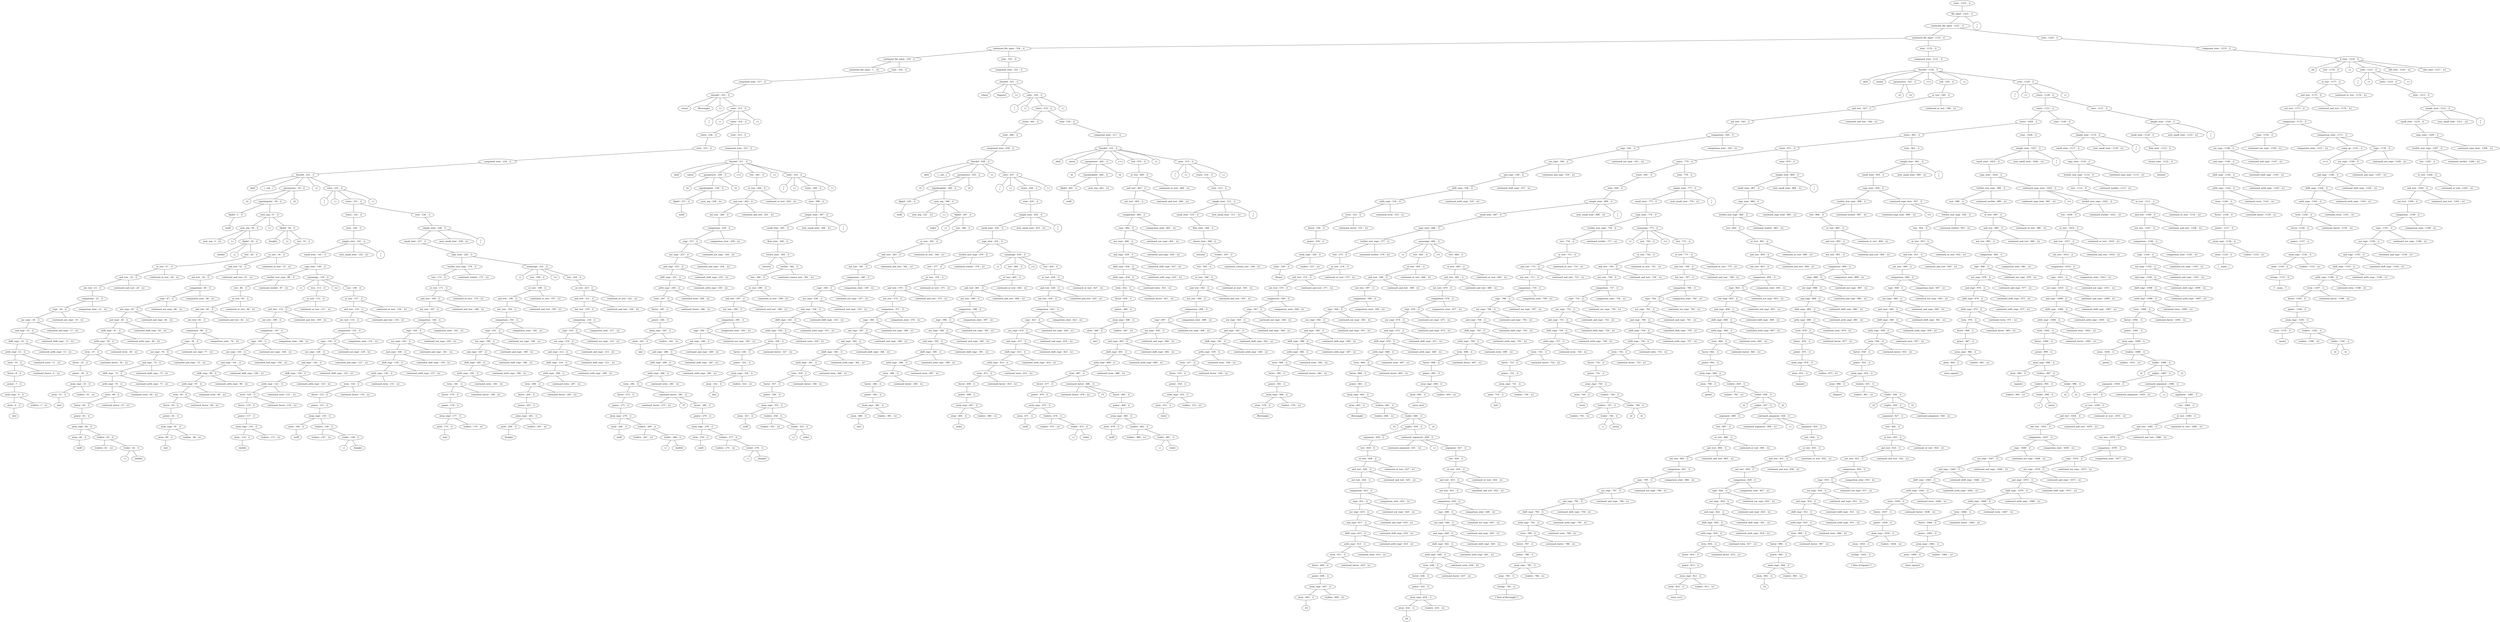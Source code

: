 Graph {
node1 [label="start - 1223 -  ()"];
node2 [label="file_input - 1222 -  ()"];
node3 [label="continued_file_input - 1221 -  ()"];
node4 [label="continued_file_input - 1133 -  ()"];
node5 [label="continued_file_input - 524 -  ()"];
node6 [label="continued_file_input - 319 -  ()"];
node7 [label="continued_file_input - 1 -  (ε)"];
node8 [label="stmt - 318 -  ()"];
node9 [label="compound_stmt - 317 -  ()"];
node10 [label="classdef - 316 -  ()"];
node11 [label=" (class)"];
node12 [label=" (Rectangle)"];
node13 [label=" (:)"];
node14 [label="suite - 315 -  ()"];
node15 [label=" (
)"];
node16 [label=" (-)"];
node17 [label="stmts - 314 -  ()"];
node18 [label="stmts - 236 -  ()"];
node19 [label="stmt - 235 -  ()"];
node20 [label="compound_stmt - 234 -  ()"];
node21 [label="funcdef - 233 -  ()"];
node22 [label=" (def)"];
node23 [label=" (__init__)"];
node24 [label="parameters - 59 -  ()"];
node25 [label=" (()"];
node26 [label="typedargslist - 58 -  ()"];
node27 [label="tfpdef - 2 -  ()"];
node28 [label=" (self)"];
node29 [label="next_arg - 57 -  ()"];
node30 [label="next_arg - 30 -  ()"];
node31 [label="next_arg - 3 -  (ε)"];
node32 [label=" (,)"];
node33 [label="tfpdef - 29 -  ()"];
node34 [label=" (width)"];
node35 [label=" (:)"];
node36 [label="test - 28 -  ()"];
node37 [label="or_test - 27 -  ()"];
node38 [label="and_test - 25 -  ()"];
node39 [label="not_test - 23 -  ()"];
node40 [label="comparison - 22 -  ()"];
node41 [label="expr - 20 -  ()"];
node42 [label="xor_expr - 18 -  ()"];
node43 [label="and_expr - 16 -  ()"];
node44 [label="shift_expr - 14 -  ()"];
node45 [label="arith_expr - 12 -  ()"];
node46 [label="term - 10 -  ()"];
node47 [label="factor - 8 -  ()"];
node48 [label="power - 7 -  ()"];
node49 [label="atom_expr - 6 -  ()"];
node50 [label="atom - 4 -  ()"];
node51 [label=" (int)"];
node52 [label="trailers - 5 -  (ε)"];
node53 [label="continued_factor - 9 -  (ε)"];
node54 [label="continued_term - 11 -  (ε)"];
node55 [label="continued_arith_expr - 13 -  (ε)"];
node56 [label="continued_shift_expr - 15 -  (ε)"];
node57 [label="continued_and_expr - 17 -  (ε)"];
node58 [label="continued_xor_expr - 19 -  (ε)"];
node59 [label="comparison_stmt - 21 -  (ε)"];
node60 [label="continued_and_test - 24 -  (ε)"];
node61 [label="continued_or_test - 26 -  (ε)"];
node62 [label=" (,)"];
node63 [label="tfpdef - 56 -  ()"];
node64 [label=" (height)"];
node65 [label=" (:)"];
node66 [label="test - 55 -  ()"];
node67 [label="or_test - 54 -  ()"];
node68 [label="and_test - 52 -  ()"];
node69 [label="not_test - 50 -  ()"];
node70 [label="comparison - 49 -  ()"];
node71 [label="expr - 47 -  ()"];
node72 [label="xor_expr - 45 -  ()"];
node73 [label="and_expr - 43 -  ()"];
node74 [label="shift_expr - 41 -  ()"];
node75 [label="arith_expr - 39 -  ()"];
node76 [label="term - 37 -  ()"];
node77 [label="factor - 35 -  ()"];
node78 [label="power - 34 -  ()"];
node79 [label="atom_expr - 33 -  ()"];
node80 [label="atom - 31 -  ()"];
node81 [label=" (int)"];
node82 [label="trailers - 32 -  (ε)"];
node83 [label="continued_factor - 36 -  (ε)"];
node84 [label="continued_term - 38 -  (ε)"];
node85 [label="continued_arith_expr - 40 -  (ε)"];
node86 [label="continued_shift_expr - 42 -  (ε)"];
node87 [label="continued_and_expr - 44 -  (ε)"];
node88 [label="continued_xor_expr - 46 -  (ε)"];
node89 [label="comparison_stmt - 48 -  (ε)"];
node90 [label="continued_and_test - 51 -  (ε)"];
node91 [label="continued_or_test - 53 -  (ε)"];
node92 [label=" ())"];
node93 [label=" (:)"];
node94 [label="suite - 232 -  ()"];
node95 [label=" (
)"];
node96 [label=" (-)"];
node97 [label="stmts - 231 -  ()"];
node98 [label="stmts - 145 -  ()"];
node99 [label="stmt - 144 -  ()"];
node100 [label="simple_stmt - 143 -  ()"];
node101 [label="small_stmt - 141 -  ()"];
node102 [label="expr_stmt - 140 -  ()"];
node103 [label="testlist_star_expr - 88 -  ()"];
node104 [label="test - 86 -  ()"];
node105 [label="or_test - 85 -  ()"];
node106 [label="and_test - 83 -  ()"];
node107 [label="not_test - 81 -  ()"];
node108 [label="comparison - 80 -  ()"];
node109 [label="expr - 78 -  ()"];
node110 [label="xor_expr - 76 -  ()"];
node111 [label="and_expr - 74 -  ()"];
node112 [label="shift_expr - 72 -  ()"];
node113 [label="arith_expr - 70 -  ()"];
node114 [label="term - 68 -  ()"];
node115 [label="factor - 66 -  ()"];
node116 [label="power - 65 -  ()"];
node117 [label="atom_expr - 64 -  ()"];
node118 [label="atom - 60 -  ()"];
node119 [label=" (self)"];
node120 [label="trailers - 63 -  ()"];
node121 [label="trailers - 61 -  (ε)"];
node122 [label="trailer - 62 -  ()"];
node123 [label=" (.)"];
node124 [label=" (width)"];
node125 [label="continued_factor - 67 -  (ε)"];
node126 [label="continued_term - 69 -  (ε)"];
node127 [label="continued_arith_expr - 71 -  (ε)"];
node128 [label="continued_shift_expr - 73 -  (ε)"];
node129 [label="continued_and_expr - 75 -  (ε)"];
node130 [label="continued_xor_expr - 77 -  (ε)"];
node131 [label="comparison_stmt - 79 -  (ε)"];
node132 [label="continued_and_test - 82 -  (ε)"];
node133 [label="continued_or_test - 84 -  (ε)"];
node134 [label="continued_testlist - 87 -  (ε)"];
node135 [label="annassign - 139 -  ()"];
node136 [label=" (:)"];
node137 [label="test - 113 -  ()"];
node138 [label="or_test - 112 -  ()"];
node139 [label="and_test - 110 -  ()"];
node140 [label="not_test - 108 -  ()"];
node141 [label="comparison - 107 -  ()"];
node142 [label="expr - 105 -  ()"];
node143 [label="xor_expr - 103 -  ()"];
node144 [label="and_expr - 101 -  ()"];
node145 [label="shift_expr - 99 -  ()"];
node146 [label="arith_expr - 97 -  ()"];
node147 [label="term - 95 -  ()"];
node148 [label="factor - 93 -  ()"];
node149 [label="power - 92 -  ()"];
node150 [label="atom_expr - 91 -  ()"];
node151 [label="atom - 89 -  ()"];
node152 [label=" (int)"];
node153 [label="trailers - 90 -  (ε)"];
node154 [label="continued_factor - 94 -  (ε)"];
node155 [label="continued_term - 96 -  (ε)"];
node156 [label="continued_arith_expr - 98 -  (ε)"];
node157 [label="continued_shift_expr - 100 -  (ε)"];
node158 [label="continued_and_expr - 102 -  (ε)"];
node159 [label="continued_xor_expr - 104 -  (ε)"];
node160 [label="comparison_stmt - 106 -  (ε)"];
node161 [label="continued_and_test - 109 -  (ε)"];
node162 [label="continued_or_test - 111 -  (ε)"];
node163 [label=" (=)"];
node164 [label="test - 138 -  ()"];
node165 [label="or_test - 137 -  ()"];
node166 [label="and_test - 135 -  ()"];
node167 [label="not_test - 133 -  ()"];
node168 [label="comparison - 132 -  ()"];
node169 [label="expr - 130 -  ()"];
node170 [label="xor_expr - 128 -  ()"];
node171 [label="and_expr - 126 -  ()"];
node172 [label="shift_expr - 124 -  ()"];
node173 [label="arith_expr - 122 -  ()"];
node174 [label="term - 120 -  ()"];
node175 [label="factor - 118 -  ()"];
node176 [label="power - 117 -  ()"];
node177 [label="atom_expr - 116 -  ()"];
node178 [label="atom - 114 -  ()"];
node179 [label=" (width)"];
node180 [label="trailers - 115 -  (ε)"];
node181 [label="continued_factor - 119 -  (ε)"];
node182 [label="continued_term - 121 -  (ε)"];
node183 [label="continued_arith_expr - 123 -  (ε)"];
node184 [label="continued_shift_expr - 125 -  (ε)"];
node185 [label="continued_and_expr - 127 -  (ε)"];
node186 [label="continued_xor_expr - 129 -  (ε)"];
node187 [label="comparison_stmt - 131 -  (ε)"];
node188 [label="continued_and_test - 134 -  (ε)"];
node189 [label="continued_or_test - 136 -  (ε)"];
node190 [label="next_small_stmt - 142 -  (ε)"];
node191 [label=" (
)"];
node192 [label="stmt - 230 -  ()"];
node193 [label="simple_stmt - 229 -  ()"];
node194 [label="small_stmt - 227 -  ()"];
node195 [label="expr_stmt - 226 -  ()"];
node196 [label="testlist_star_expr - 174 -  ()"];
node197 [label="test - 172 -  ()"];
node198 [label="or_test - 171 -  ()"];
node199 [label="and_test - 169 -  ()"];
node200 [label="not_test - 167 -  ()"];
node201 [label="comparison - 166 -  ()"];
node202 [label="expr - 164 -  ()"];
node203 [label="xor_expr - 162 -  ()"];
node204 [label="and_expr - 160 -  ()"];
node205 [label="shift_expr - 158 -  ()"];
node206 [label="arith_expr - 156 -  ()"];
node207 [label="term - 154 -  ()"];
node208 [label="factor - 152 -  ()"];
node209 [label="power - 151 -  ()"];
node210 [label="atom_expr - 150 -  ()"];
node211 [label="atom - 146 -  ()"];
node212 [label=" (self)"];
node213 [label="trailers - 149 -  ()"];
node214 [label="trailers - 147 -  (ε)"];
node215 [label="trailer - 148 -  ()"];
node216 [label=" (.)"];
node217 [label=" (height)"];
node218 [label="continued_factor - 153 -  (ε)"];
node219 [label="continued_term - 155 -  (ε)"];
node220 [label="continued_arith_expr - 157 -  (ε)"];
node221 [label="continued_shift_expr - 159 -  (ε)"];
node222 [label="continued_and_expr - 161 -  (ε)"];
node223 [label="continued_xor_expr - 163 -  (ε)"];
node224 [label="comparison_stmt - 165 -  (ε)"];
node225 [label="continued_and_test - 168 -  (ε)"];
node226 [label="continued_or_test - 170 -  (ε)"];
node227 [label="continued_testlist - 173 -  (ε)"];
node228 [label="annassign - 225 -  ()"];
node229 [label=" (:)"];
node230 [label="test - 199 -  ()"];
node231 [label="or_test - 198 -  ()"];
node232 [label="and_test - 196 -  ()"];
node233 [label="not_test - 194 -  ()"];
node234 [label="comparison - 193 -  ()"];
node235 [label="expr - 191 -  ()"];
node236 [label="xor_expr - 189 -  ()"];
node237 [label="and_expr - 187 -  ()"];
node238 [label="shift_expr - 185 -  ()"];
node239 [label="arith_expr - 183 -  ()"];
node240 [label="term - 181 -  ()"];
node241 [label="factor - 179 -  ()"];
node242 [label="power - 178 -  ()"];
node243 [label="atom_expr - 177 -  ()"];
node244 [label="atom - 175 -  ()"];
node245 [label=" (int)"];
node246 [label="trailers - 176 -  (ε)"];
node247 [label="continued_factor - 180 -  (ε)"];
node248 [label="continued_term - 182 -  (ε)"];
node249 [label="continued_arith_expr - 184 -  (ε)"];
node250 [label="continued_shift_expr - 186 -  (ε)"];
node251 [label="continued_and_expr - 188 -  (ε)"];
node252 [label="continued_xor_expr - 190 -  (ε)"];
node253 [label="comparison_stmt - 192 -  (ε)"];
node254 [label="continued_and_test - 195 -  (ε)"];
node255 [label="continued_or_test - 197 -  (ε)"];
node256 [label=" (=)"];
node257 [label="test - 224 -  ()"];
node258 [label="or_test - 223 -  ()"];
node259 [label="and_test - 221 -  ()"];
node260 [label="not_test - 219 -  ()"];
node261 [label="comparison - 218 -  ()"];
node262 [label="expr - 216 -  ()"];
node263 [label="xor_expr - 214 -  ()"];
node264 [label="and_expr - 212 -  ()"];
node265 [label="shift_expr - 210 -  ()"];
node266 [label="arith_expr - 208 -  ()"];
node267 [label="term - 206 -  ()"];
node268 [label="factor - 204 -  ()"];
node269 [label="power - 203 -  ()"];
node270 [label="atom_expr - 202 -  ()"];
node271 [label="atom - 200 -  ()"];
node272 [label=" (height)"];
node273 [label="trailers - 201 -  (ε)"];
node274 [label="continued_factor - 205 -  (ε)"];
node275 [label="continued_term - 207 -  (ε)"];
node276 [label="continued_arith_expr - 209 -  (ε)"];
node277 [label="continued_shift_expr - 211 -  (ε)"];
node278 [label="continued_and_expr - 213 -  (ε)"];
node279 [label="continued_xor_expr - 215 -  (ε)"];
node280 [label="comparison_stmt - 217 -  (ε)"];
node281 [label="continued_and_test - 220 -  (ε)"];
node282 [label="continued_or_test - 222 -  (ε)"];
node283 [label="next_small_stmt - 228 -  (ε)"];
node284 [label=" (
)"];
node285 [label=" (-)"];
node286 [label="stmt - 313 -  ()"];
node287 [label="compound_stmt - 312 -  ()"];
node288 [label="funcdef - 311 -  ()"];
node289 [label=" (def)"];
node290 [label=" (area)"];
node291 [label="parameters - 240 -  ()"];
node292 [label=" (()"];
node293 [label="typedargslist - 239 -  ()"];
node294 [label="tfpdef - 237 -  ()"];
node295 [label=" (self)"];
node296 [label="next_arg - 238 -  (ε)"];
node297 [label=" ())"];
node298 [label=" (->)"];
node299 [label="test - 265 -  ()"];
node300 [label="or_test - 264 -  ()"];
node301 [label="and_test - 262 -  ()"];
node302 [label="not_test - 260 -  ()"];
node303 [label="comparison - 259 -  ()"];
node304 [label="expr - 257 -  ()"];
node305 [label="xor_expr - 255 -  ()"];
node306 [label="and_expr - 253 -  ()"];
node307 [label="shift_expr - 251 -  ()"];
node308 [label="arith_expr - 249 -  ()"];
node309 [label="term - 247 -  ()"];
node310 [label="factor - 245 -  ()"];
node311 [label="power - 244 -  ()"];
node312 [label="atom_expr - 243 -  ()"];
node313 [label="atom - 241 -  ()"];
node314 [label=" (int)"];
node315 [label="trailers - 242 -  (ε)"];
node316 [label="continued_factor - 246 -  (ε)"];
node317 [label="continued_term - 248 -  (ε)"];
node318 [label="continued_arith_expr - 250 -  (ε)"];
node319 [label="continued_shift_expr - 252 -  (ε)"];
node320 [label="continued_and_expr - 254 -  (ε)"];
node321 [label="continued_xor_expr - 256 -  (ε)"];
node322 [label="comparison_stmt - 258 -  (ε)"];
node323 [label="continued_and_test - 261 -  (ε)"];
node324 [label="continued_or_test - 263 -  (ε)"];
node325 [label=" (:)"];
node326 [label="suite - 310 -  ()"];
node327 [label=" (
)"];
node328 [label=" (-)"];
node329 [label="stmts - 309 -  ()"];
node330 [label="stmt - 308 -  ()"];
node331 [label="simple_stmt - 307 -  ()"];
node332 [label="small_stmt - 305 -  ()"];
node333 [label="flow_stmt - 304 -  ()"];
node334 [label="return_stmt - 303 -  ()"];
node335 [label=" (return)"];
node336 [label="testlist - 302 -  ()"];
node337 [label="test - 300 -  ()"];
node338 [label="or_test - 299 -  ()"];
node339 [label="and_test - 297 -  ()"];
node340 [label="not_test - 295 -  ()"];
node341 [label="comparison - 294 -  ()"];
node342 [label="expr - 292 -  ()"];
node343 [label="xor_expr - 290 -  ()"];
node344 [label="and_expr - 288 -  ()"];
node345 [label="shift_expr - 286 -  ()"];
node346 [label="arith_expr - 284 -  ()"];
node347 [label="term - 282 -  ()"];
node348 [label="factor - 272 -  ()"];
node349 [label="power - 271 -  ()"];
node350 [label="atom_expr - 270 -  ()"];
node351 [label="atom - 266 -  ()"];
node352 [label=" (self)"];
node353 [label="trailers - 269 -  ()"];
node354 [label="trailers - 267 -  (ε)"];
node355 [label="trailer - 268 -  ()"];
node356 [label=" (.)"];
node357 [label=" (width)"];
node358 [label="continued_factor - 281 -  ()"];
node359 [label="continued_factor - 273 -  (ε)"];
node360 [label=" (*)"];
node361 [label="factor - 280 -  ()"];
node362 [label="power - 279 -  ()"];
node363 [label="atom_expr - 278 -  ()"];
node364 [label="atom - 274 -  ()"];
node365 [label=" (self)"];
node366 [label="trailers - 277 -  ()"];
node367 [label="trailers - 275 -  (ε)"];
node368 [label="trailer - 276 -  ()"];
node369 [label=" (.)"];
node370 [label=" (height)"];
node371 [label="continued_term - 283 -  (ε)"];
node372 [label="continued_arith_expr - 285 -  (ε)"];
node373 [label="continued_shift_expr - 287 -  (ε)"];
node374 [label="continued_and_expr - 289 -  (ε)"];
node375 [label="continued_xor_expr - 291 -  (ε)"];
node376 [label="comparison_stmt - 293 -  (ε)"];
node377 [label="continued_and_test - 296 -  (ε)"];
node378 [label="continued_or_test - 298 -  (ε)"];
node379 [label="continued_comma_test - 301 -  (ε)"];
node380 [label="next_small_stmt - 306 -  (ε)"];
node381 [label=" (
)"];
node382 [label=" (-)"];
node383 [label=" (-)"];
node384 [label="stmt - 523 -  ()"];
node385 [label="compound_stmt - 522 -  ()"];
node386 [label="classdef - 521 -  ()"];
node387 [label=" (class)"];
node388 [label=" (Square)"];
node389 [label=" (:)"];
node390 [label="suite - 520 -  ()"];
node391 [label=" (
)"];
node392 [label=" (-)"];
node393 [label="stmts - 519 -  ()"];
node394 [label="stmts - 441 -  ()"];
node395 [label="stmt - 440 -  ()"];
node396 [label="compound_stmt - 439 -  ()"];
node397 [label="funcdef - 438 -  ()"];
node398 [label=" (def)"];
node399 [label=" (__init__)"];
node400 [label="parameters - 350 -  ()"];
node401 [label=" (()"];
node402 [label="typedargslist - 349 -  ()"];
node403 [label="tfpdef - 320 -  ()"];
node404 [label=" (self)"];
node405 [label="next_arg - 348 -  ()"];
node406 [label="next_arg - 321 -  (ε)"];
node407 [label=" (,)"];
node408 [label="tfpdef - 347 -  ()"];
node409 [label=" (side)"];
node410 [label=" (:)"];
node411 [label="test - 346 -  ()"];
node412 [label="or_test - 345 -  ()"];
node413 [label="and_test - 343 -  ()"];
node414 [label="not_test - 341 -  ()"];
node415 [label="comparison - 340 -  ()"];
node416 [label="expr - 338 -  ()"];
node417 [label="xor_expr - 336 -  ()"];
node418 [label="and_expr - 334 -  ()"];
node419 [label="shift_expr - 332 -  ()"];
node420 [label="arith_expr - 330 -  ()"];
node421 [label="term - 328 -  ()"];
node422 [label="factor - 326 -  ()"];
node423 [label="power - 325 -  ()"];
node424 [label="atom_expr - 324 -  ()"];
node425 [label="atom - 322 -  ()"];
node426 [label=" (int)"];
node427 [label="trailers - 323 -  (ε)"];
node428 [label="continued_factor - 327 -  (ε)"];
node429 [label="continued_term - 329 -  (ε)"];
node430 [label="continued_arith_expr - 331 -  (ε)"];
node431 [label="continued_shift_expr - 333 -  (ε)"];
node432 [label="continued_and_expr - 335 -  (ε)"];
node433 [label="continued_xor_expr - 337 -  (ε)"];
node434 [label="comparison_stmt - 339 -  (ε)"];
node435 [label="continued_and_test - 342 -  (ε)"];
node436 [label="continued_or_test - 344 -  (ε)"];
node437 [label=" ())"];
node438 [label=" (:)"];
node439 [label="suite - 437 -  ()"];
node440 [label=" (
)"];
node441 [label=" (-)"];
node442 [label="stmts - 436 -  ()"];
node443 [label="stmt - 435 -  ()"];
node444 [label="simple_stmt - 434 -  ()"];
node445 [label="small_stmt - 432 -  ()"];
node446 [label="expr_stmt - 431 -  ()"];
node447 [label="testlist_star_expr - 379 -  ()"];
node448 [label="test - 377 -  ()"];
node449 [label="or_test - 376 -  ()"];
node450 [label="and_test - 374 -  ()"];
node451 [label="not_test - 372 -  ()"];
node452 [label="comparison - 371 -  ()"];
node453 [label="expr - 369 -  ()"];
node454 [label="xor_expr - 367 -  ()"];
node455 [label="and_expr - 365 -  ()"];
node456 [label="shift_expr - 363 -  ()"];
node457 [label="arith_expr - 361 -  ()"];
node458 [label="term - 359 -  ()"];
node459 [label="factor - 357 -  ()"];
node460 [label="power - 356 -  ()"];
node461 [label="atom_expr - 355 -  ()"];
node462 [label="atom - 351 -  ()"];
node463 [label=" (self)"];
node464 [label="trailers - 354 -  ()"];
node465 [label="trailers - 352 -  (ε)"];
node466 [label="trailer - 353 -  ()"];
node467 [label=" (.)"];
node468 [label=" (side)"];
node469 [label="continued_factor - 358 -  (ε)"];
node470 [label="continued_term - 360 -  (ε)"];
node471 [label="continued_arith_expr - 362 -  (ε)"];
node472 [label="continued_shift_expr - 364 -  (ε)"];
node473 [label="continued_and_expr - 366 -  (ε)"];
node474 [label="continued_xor_expr - 368 -  (ε)"];
node475 [label="comparison_stmt - 370 -  (ε)"];
node476 [label="continued_and_test - 373 -  (ε)"];
node477 [label="continued_or_test - 375 -  (ε)"];
node478 [label="continued_testlist - 378 -  (ε)"];
node479 [label="annassign - 430 -  ()"];
node480 [label=" (:)"];
node481 [label="test - 404 -  ()"];
node482 [label="or_test - 403 -  ()"];
node483 [label="and_test - 401 -  ()"];
node484 [label="not_test - 399 -  ()"];
node485 [label="comparison - 398 -  ()"];
node486 [label="expr - 396 -  ()"];
node487 [label="xor_expr - 394 -  ()"];
node488 [label="and_expr - 392 -  ()"];
node489 [label="shift_expr - 390 -  ()"];
node490 [label="arith_expr - 388 -  ()"];
node491 [label="term - 386 -  ()"];
node492 [label="factor - 384 -  ()"];
node493 [label="power - 383 -  ()"];
node494 [label="atom_expr - 382 -  ()"];
node495 [label="atom - 380 -  ()"];
node496 [label=" (int)"];
node497 [label="trailers - 381 -  (ε)"];
node498 [label="continued_factor - 385 -  (ε)"];
node499 [label="continued_term - 387 -  (ε)"];
node500 [label="continued_arith_expr - 389 -  (ε)"];
node501 [label="continued_shift_expr - 391 -  (ε)"];
node502 [label="continued_and_expr - 393 -  (ε)"];
node503 [label="continued_xor_expr - 395 -  (ε)"];
node504 [label="comparison_stmt - 397 -  (ε)"];
node505 [label="continued_and_test - 400 -  (ε)"];
node506 [label="continued_or_test - 402 -  (ε)"];
node507 [label=" (=)"];
node508 [label="test - 429 -  ()"];
node509 [label="or_test - 428 -  ()"];
node510 [label="and_test - 426 -  ()"];
node511 [label="not_test - 424 -  ()"];
node512 [label="comparison - 423 -  ()"];
node513 [label="expr - 421 -  ()"];
node514 [label="xor_expr - 419 -  ()"];
node515 [label="and_expr - 417 -  ()"];
node516 [label="shift_expr - 415 -  ()"];
node517 [label="arith_expr - 413 -  ()"];
node518 [label="term - 411 -  ()"];
node519 [label="factor - 409 -  ()"];
node520 [label="power - 408 -  ()"];
node521 [label="atom_expr - 407 -  ()"];
node522 [label="atom - 405 -  ()"];
node523 [label=" (side)"];
node524 [label="trailers - 406 -  (ε)"];
node525 [label="continued_factor - 410 -  (ε)"];
node526 [label="continued_term - 412 -  (ε)"];
node527 [label="continued_arith_expr - 414 -  (ε)"];
node528 [label="continued_shift_expr - 416 -  (ε)"];
node529 [label="continued_and_expr - 418 -  (ε)"];
node530 [label="continued_xor_expr - 420 -  (ε)"];
node531 [label="comparison_stmt - 422 -  (ε)"];
node532 [label="continued_and_test - 425 -  (ε)"];
node533 [label="continued_or_test - 427 -  (ε)"];
node534 [label="next_small_stmt - 433 -  (ε)"];
node535 [label=" (
)"];
node536 [label=" (-)"];
node537 [label="stmt - 518 -  ()"];
node538 [label="compound_stmt - 517 -  ()"];
node539 [label="funcdef - 516 -  ()"];
node540 [label=" (def)"];
node541 [label=" (area)"];
node542 [label="parameters - 445 -  ()"];
node543 [label=" (()"];
node544 [label="typedargslist - 444 -  ()"];
node545 [label="tfpdef - 442 -  ()"];
node546 [label=" (self)"];
node547 [label="next_arg - 443 -  (ε)"];
node548 [label=" ())"];
node549 [label=" (->)"];
node550 [label="test - 470 -  ()"];
node551 [label="or_test - 469 -  ()"];
node552 [label="and_test - 467 -  ()"];
node553 [label="not_test - 465 -  ()"];
node554 [label="comparison - 464 -  ()"];
node555 [label="expr - 462 -  ()"];
node556 [label="xor_expr - 460 -  ()"];
node557 [label="and_expr - 458 -  ()"];
node558 [label="shift_expr - 456 -  ()"];
node559 [label="arith_expr - 454 -  ()"];
node560 [label="term - 452 -  ()"];
node561 [label="factor - 450 -  ()"];
node562 [label="power - 449 -  ()"];
node563 [label="atom_expr - 448 -  ()"];
node564 [label="atom - 446 -  ()"];
node565 [label=" (int)"];
node566 [label="trailers - 447 -  (ε)"];
node567 [label="continued_factor - 451 -  (ε)"];
node568 [label="continued_term - 453 -  (ε)"];
node569 [label="continued_arith_expr - 455 -  (ε)"];
node570 [label="continued_shift_expr - 457 -  (ε)"];
node571 [label="continued_and_expr - 459 -  (ε)"];
node572 [label="continued_xor_expr - 461 -  (ε)"];
node573 [label="comparison_stmt - 463 -  (ε)"];
node574 [label="continued_and_test - 466 -  (ε)"];
node575 [label="continued_or_test - 468 -  (ε)"];
node576 [label=" (:)"];
node577 [label="suite - 515 -  ()"];
node578 [label=" (
)"];
node579 [label=" (-)"];
node580 [label="stmts - 514 -  ()"];
node581 [label="stmt - 513 -  ()"];
node582 [label="simple_stmt - 512 -  ()"];
node583 [label="small_stmt - 510 -  ()"];
node584 [label="flow_stmt - 509 -  ()"];
node585 [label="return_stmt - 508 -  ()"];
node586 [label=" (return)"];
node587 [label="testlist - 507 -  ()"];
node588 [label="test - 505 -  ()"];
node589 [label="or_test - 504 -  ()"];
node590 [label="and_test - 502 -  ()"];
node591 [label="not_test - 500 -  ()"];
node592 [label="comparison - 499 -  ()"];
node593 [label="expr - 497 -  ()"];
node594 [label="xor_expr - 495 -  ()"];
node595 [label="and_expr - 493 -  ()"];
node596 [label="shift_expr - 491 -  ()"];
node597 [label="arith_expr - 489 -  ()"];
node598 [label="term - 487 -  ()"];
node599 [label="factor - 477 -  ()"];
node600 [label="power - 476 -  ()"];
node601 [label="atom_expr - 475 -  ()"];
node602 [label="atom - 471 -  ()"];
node603 [label=" (self)"];
node604 [label="trailers - 474 -  ()"];
node605 [label="trailers - 472 -  (ε)"];
node606 [label="trailer - 473 -  ()"];
node607 [label=" (.)"];
node608 [label=" (side)"];
node609 [label="continued_factor - 486 -  ()"];
node610 [label="continued_factor - 478 -  (ε)"];
node611 [label=" (*)"];
node612 [label="factor - 485 -  ()"];
node613 [label="power - 484 -  ()"];
node614 [label="atom_expr - 483 -  ()"];
node615 [label="atom - 479 -  ()"];
node616 [label=" (self)"];
node617 [label="trailers - 482 -  ()"];
node618 [label="trailers - 480 -  (ε)"];
node619 [label="trailer - 481 -  ()"];
node620 [label=" (.)"];
node621 [label=" (side)"];
node622 [label="continued_term - 488 -  (ε)"];
node623 [label="continued_arith_expr - 490 -  (ε)"];
node624 [label="continued_shift_expr - 492 -  (ε)"];
node625 [label="continued_and_expr - 494 -  (ε)"];
node626 [label="continued_xor_expr - 496 -  (ε)"];
node627 [label="comparison_stmt - 498 -  (ε)"];
node628 [label="continued_and_test - 501 -  (ε)"];
node629 [label="continued_or_test - 503 -  (ε)"];
node630 [label="continued_comma_test - 506 -  (ε)"];
node631 [label="next_small_stmt - 511 -  (ε)"];
node632 [label=" (
)"];
node633 [label=" (-)"];
node634 [label=" (-)"];
node635 [label="stmt - 1132 -  ()"];
node636 [label="compound_stmt - 1131 -  ()"];
node637 [label="funcdef - 1130 -  ()"];
node638 [label=" (def)"];
node639 [label=" (main)"];
node640 [label="parameters - 525 -  ()"];
node641 [label=" (()"];
node642 [label=" ())"];
node643 [label=" (->)"];
node644 [label="test - 550 -  ()"];
node645 [label="or_test - 549 -  ()"];
node646 [label="and_test - 547 -  ()"];
node647 [label="not_test - 545 -  ()"];
node648 [label="comparison - 544 -  ()"];
node649 [label="expr - 542 -  ()"];
node650 [label="xor_expr - 540 -  ()"];
node651 [label="and_expr - 538 -  ()"];
node652 [label="shift_expr - 536 -  ()"];
node653 [label="arith_expr - 534 -  ()"];
node654 [label="term - 532 -  ()"];
node655 [label="factor - 530 -  ()"];
node656 [label="power - 529 -  ()"];
node657 [label="atom_expr - 528 -  ()"];
node658 [label="atom - 526 -  ()"];
node659 [label=" (None)"];
node660 [label="trailers - 527 -  (ε)"];
node661 [label="continued_factor - 531 -  (ε)"];
node662 [label="continued_term - 533 -  (ε)"];
node663 [label="continued_arith_expr - 535 -  (ε)"];
node664 [label="continued_shift_expr - 537 -  (ε)"];
node665 [label="continued_and_expr - 539 -  (ε)"];
node666 [label="continued_xor_expr - 541 -  (ε)"];
node667 [label="comparison_stmt - 543 -  (ε)"];
node668 [label="continued_and_test - 546 -  (ε)"];
node669 [label="continued_or_test - 548 -  (ε)"];
node670 [label=" (:)"];
node671 [label="suite - 1129 -  ()"];
node672 [label=" (
)"];
node673 [label=" (-)"];
node674 [label="stmts - 1128 -  ()"];
node675 [label="stmts - 1121 -  ()"];
node676 [label="stmts - 1029 -  ()"];
node677 [label="stmts - 963 -  ()"];
node678 [label="stmts - 871 -  ()"];
node679 [label="stmts - 779 -  ()"];
node680 [label="stmts - 691 -  ()"];
node681 [label="stmt - 690 -  ()"];
node682 [label="simple_stmt - 689 -  ()"];
node683 [label="small_stmt - 687 -  ()"];
node684 [label="expr_stmt - 686 -  ()"];
node685 [label="testlist_star_expr - 577 -  ()"];
node686 [label="test - 575 -  ()"];
node687 [label="or_test - 574 -  ()"];
node688 [label="and_test - 572 -  ()"];
node689 [label="not_test - 570 -  ()"];
node690 [label="comparison - 569 -  ()"];
node691 [label="expr - 567 -  ()"];
node692 [label="xor_expr - 565 -  ()"];
node693 [label="and_expr - 563 -  ()"];
node694 [label="shift_expr - 561 -  ()"];
node695 [label="arith_expr - 559 -  ()"];
node696 [label="term - 557 -  ()"];
node697 [label="factor - 555 -  ()"];
node698 [label="power - 554 -  ()"];
node699 [label="atom_expr - 553 -  ()"];
node700 [label="atom - 551 -  ()"];
node701 [label=" (rect)"];
node702 [label="trailers - 552 -  (ε)"];
node703 [label="continued_factor - 556 -  (ε)"];
node704 [label="continued_term - 558 -  (ε)"];
node705 [label="continued_arith_expr - 560 -  (ε)"];
node706 [label="continued_shift_expr - 562 -  (ε)"];
node707 [label="continued_and_expr - 564 -  (ε)"];
node708 [label="continued_xor_expr - 566 -  (ε)"];
node709 [label="comparison_stmt - 568 -  (ε)"];
node710 [label="continued_and_test - 571 -  (ε)"];
node711 [label="continued_or_test - 573 -  (ε)"];
node712 [label="continued_testlist - 576 -  (ε)"];
node713 [label="annassign - 685 -  ()"];
node714 [label=" (:)"];
node715 [label="test - 602 -  ()"];
node716 [label="or_test - 601 -  ()"];
node717 [label="and_test - 599 -  ()"];
node718 [label="not_test - 597 -  ()"];
node719 [label="comparison - 596 -  ()"];
node720 [label="expr - 594 -  ()"];
node721 [label="xor_expr - 592 -  ()"];
node722 [label="and_expr - 590 -  ()"];
node723 [label="shift_expr - 588 -  ()"];
node724 [label="arith_expr - 586 -  ()"];
node725 [label="term - 584 -  ()"];
node726 [label="factor - 582 -  ()"];
node727 [label="power - 581 -  ()"];
node728 [label="atom_expr - 580 -  ()"];
node729 [label="atom - 578 -  ()"];
node730 [label=" (Rectangle)"];
node731 [label="trailers - 579 -  (ε)"];
node732 [label="continued_factor - 583 -  (ε)"];
node733 [label="continued_term - 585 -  (ε)"];
node734 [label="continued_arith_expr - 587 -  (ε)"];
node735 [label="continued_shift_expr - 589 -  (ε)"];
node736 [label="continued_and_expr - 591 -  (ε)"];
node737 [label="continued_xor_expr - 593 -  (ε)"];
node738 [label="comparison_stmt - 595 -  (ε)"];
node739 [label="continued_and_test - 598 -  (ε)"];
node740 [label="continued_or_test - 600 -  (ε)"];
node741 [label=" (=)"];
node742 [label="test - 684 -  ()"];
node743 [label="or_test - 683 -  ()"];
node744 [label="and_test - 681 -  ()"];
node745 [label="not_test - 679 -  ()"];
node746 [label="comparison - 678 -  ()"];
node747 [label="expr - 676 -  ()"];
node748 [label="xor_expr - 674 -  ()"];
node749 [label="and_expr - 672 -  ()"];
node750 [label="shift_expr - 670 -  ()"];
node751 [label="arith_expr - 668 -  ()"];
node752 [label="term - 666 -  ()"];
node753 [label="factor - 664 -  ()"];
node754 [label="power - 663 -  ()"];
node755 [label="atom_expr - 662 -  ()"];
node756 [label="atom - 603 -  ()"];
node757 [label=" (Rectangle)"];
node758 [label="trailers - 661 -  ()"];
node759 [label="trailers - 604 -  (ε)"];
node760 [label="trailer - 660 -  ()"];
node761 [label=" (()"];
node762 [label="arglist - 659 -  ()"];
node763 [label="argument - 630 -  ()"];
node764 [label="test - 629 -  ()"];
node765 [label="or_test - 628 -  ()"];
node766 [label="and_test - 626 -  ()"];
node767 [label="not_test - 624 -  ()"];
node768 [label="comparison - 623 -  ()"];
node769 [label="expr - 621 -  ()"];
node770 [label="xor_expr - 619 -  ()"];
node771 [label="and_expr - 617 -  ()"];
node772 [label="shift_expr - 615 -  ()"];
node773 [label="arith_expr - 613 -  ()"];
node774 [label="term - 611 -  ()"];
node775 [label="factor - 609 -  ()"];
node776 [label="power - 608 -  ()"];
node777 [label="atom_expr - 607 -  ()"];
node778 [label="atom - 605 -  ()"];
node779 [label=" (5)"];
node780 [label="trailers - 606 -  (ε)"];
node781 [label="continued_factor - 610 -  (ε)"];
node782 [label="continued_term - 612 -  (ε)"];
node783 [label="continued_arith_expr - 614 -  (ε)"];
node784 [label="continued_shift_expr - 616 -  (ε)"];
node785 [label="continued_and_expr - 618 -  (ε)"];
node786 [label="continued_xor_expr - 620 -  (ε)"];
node787 [label="comparison_stmt - 622 -  (ε)"];
node788 [label="continued_and_test - 625 -  (ε)"];
node789 [label="continued_or_test - 627 -  (ε)"];
node790 [label="continued_argument - 658 -  ()"];
node791 [label="continued_argument - 631 -  (ε)"];
node792 [label=" (,)"];
node793 [label="argument - 657 -  ()"];
node794 [label="test - 656 -  ()"];
node795 [label="or_test - 655 -  ()"];
node796 [label="and_test - 653 -  ()"];
node797 [label="not_test - 651 -  ()"];
node798 [label="comparison - 650 -  ()"];
node799 [label="expr - 648 -  ()"];
node800 [label="xor_expr - 646 -  ()"];
node801 [label="and_expr - 644 -  ()"];
node802 [label="shift_expr - 642 -  ()"];
node803 [label="arith_expr - 640 -  ()"];
node804 [label="term - 638 -  ()"];
node805 [label="factor - 636 -  ()"];
node806 [label="power - 635 -  ()"];
node807 [label="atom_expr - 634 -  ()"];
node808 [label="atom - 632 -  ()"];
node809 [label=" (4)"];
node810 [label="trailers - 633 -  (ε)"];
node811 [label="continued_factor - 637 -  (ε)"];
node812 [label="continued_term - 639 -  (ε)"];
node813 [label="continued_arith_expr - 641 -  (ε)"];
node814 [label="continued_shift_expr - 643 -  (ε)"];
node815 [label="continued_and_expr - 645 -  (ε)"];
node816 [label="continued_xor_expr - 647 -  (ε)"];
node817 [label="comparison_stmt - 649 -  (ε)"];
node818 [label="continued_and_test - 652 -  (ε)"];
node819 [label="continued_or_test - 654 -  (ε)"];
node820 [label=" ())"];
node821 [label="continued_factor - 665 -  (ε)"];
node822 [label="continued_term - 667 -  (ε)"];
node823 [label="continued_arith_expr - 669 -  (ε)"];
node824 [label="continued_shift_expr - 671 -  (ε)"];
node825 [label="continued_and_expr - 673 -  (ε)"];
node826 [label="continued_xor_expr - 675 -  (ε)"];
node827 [label="comparison_stmt - 677 -  (ε)"];
node828 [label="continued_and_test - 680 -  (ε)"];
node829 [label="continued_or_test - 682 -  (ε)"];
node830 [label="next_small_stmt - 688 -  (ε)"];
node831 [label=" (
)"];
node832 [label="stmt - 778 -  ()"];
node833 [label="simple_stmt - 777 -  ()"];
node834 [label="small_stmt - 775 -  ()"];
node835 [label="expr_stmt - 774 -  ()"];
node836 [label="testlist_star_expr - 718 -  ()"];
node837 [label="test - 716 -  ()"];
node838 [label="or_test - 715 -  ()"];
node839 [label="and_test - 713 -  ()"];
node840 [label="not_test - 711 -  ()"];
node841 [label="comparison - 710 -  ()"];
node842 [label="expr - 708 -  ()"];
node843 [label="xor_expr - 706 -  ()"];
node844 [label="and_expr - 704 -  ()"];
node845 [label="shift_expr - 702 -  ()"];
node846 [label="arith_expr - 700 -  ()"];
node847 [label="term - 698 -  ()"];
node848 [label="factor - 696 -  ()"];
node849 [label="power - 695 -  ()"];
node850 [label="atom_expr - 694 -  ()"];
node851 [label="atom - 692 -  ()"];
node852 [label=" (area_rect)"];
node853 [label="trailers - 693 -  (ε)"];
node854 [label="continued_factor - 697 -  (ε)"];
node855 [label="continued_term - 699 -  (ε)"];
node856 [label="continued_arith_expr - 701 -  (ε)"];
node857 [label="continued_shift_expr - 703 -  (ε)"];
node858 [label="continued_and_expr - 705 -  (ε)"];
node859 [label="continued_xor_expr - 707 -  (ε)"];
node860 [label="comparison_stmt - 709 -  (ε)"];
node861 [label="continued_and_test - 712 -  (ε)"];
node862 [label="continued_or_test - 714 -  (ε)"];
node863 [label="continued_testlist - 717 -  (ε)"];
node864 [label="annassign - 773 -  ()"];
node865 [label=" (:)"];
node866 [label="test - 743 -  ()"];
node867 [label="or_test - 742 -  ()"];
node868 [label="and_test - 740 -  ()"];
node869 [label="not_test - 738 -  ()"];
node870 [label="comparison - 737 -  ()"];
node871 [label="expr - 735 -  ()"];
node872 [label="xor_expr - 733 -  ()"];
node873 [label="and_expr - 731 -  ()"];
node874 [label="shift_expr - 729 -  ()"];
node875 [label="arith_expr - 727 -  ()"];
node876 [label="term - 725 -  ()"];
node877 [label="factor - 723 -  ()"];
node878 [label="power - 722 -  ()"];
node879 [label="atom_expr - 721 -  ()"];
node880 [label="atom - 719 -  ()"];
node881 [label=" (int)"];
node882 [label="trailers - 720 -  (ε)"];
node883 [label="continued_factor - 724 -  (ε)"];
node884 [label="continued_term - 726 -  (ε)"];
node885 [label="continued_arith_expr - 728 -  (ε)"];
node886 [label="continued_shift_expr - 730 -  (ε)"];
node887 [label="continued_and_expr - 732 -  (ε)"];
node888 [label="continued_xor_expr - 734 -  (ε)"];
node889 [label="comparison_stmt - 736 -  (ε)"];
node890 [label="continued_and_test - 739 -  (ε)"];
node891 [label="continued_or_test - 741 -  (ε)"];
node892 [label=" (=)"];
node893 [label="test - 772 -  ()"];
node894 [label="or_test - 771 -  ()"];
node895 [label="and_test - 769 -  ()"];
node896 [label="not_test - 767 -  ()"];
node897 [label="comparison - 766 -  ()"];
node898 [label="expr - 764 -  ()"];
node899 [label="xor_expr - 762 -  ()"];
node900 [label="and_expr - 760 -  ()"];
node901 [label="shift_expr - 758 -  ()"];
node902 [label="arith_expr - 756 -  ()"];
node903 [label="term - 754 -  ()"];
node904 [label="factor - 752 -  ()"];
node905 [label="power - 751 -  ()"];
node906 [label="atom_expr - 750 -  ()"];
node907 [label="atom - 744 -  ()"];
node908 [label=" (rect)"];
node909 [label="trailers - 749 -  ()"];
node910 [label="trailers - 747 -  ()"];
node911 [label="trailers - 745 -  (ε)"];
node912 [label="trailer - 746 -  ()"];
node913 [label=" (.)"];
node914 [label=" (area)"];
node915 [label="trailer - 748 -  ()"];
node916 [label=" (()"];
node917 [label=" ())"];
node918 [label="continued_factor - 753 -  (ε)"];
node919 [label="continued_term - 755 -  (ε)"];
node920 [label="continued_arith_expr - 757 -  (ε)"];
node921 [label="continued_shift_expr - 759 -  (ε)"];
node922 [label="continued_and_expr - 761 -  (ε)"];
node923 [label="continued_xor_expr - 763 -  (ε)"];
node924 [label="comparison_stmt - 765 -  (ε)"];
node925 [label="continued_and_test - 768 -  (ε)"];
node926 [label="continued_or_test - 770 -  (ε)"];
node927 [label="next_small_stmt - 776 -  (ε)"];
node928 [label=" (
)"];
node929 [label="stmt - 870 -  ()"];
node930 [label="simple_stmt - 869 -  ()"];
node931 [label="small_stmt - 867 -  ()"];
node932 [label="expr_stmt - 866 -  ()"];
node933 [label="testlist_star_expr - 864 -  ()"];
node934 [label="test - 862 -  ()"];
node935 [label="or_test - 861 -  ()"];
node936 [label="and_test - 859 -  ()"];
node937 [label="not_test - 857 -  ()"];
node938 [label="comparison - 856 -  ()"];
node939 [label="expr - 854 -  ()"];
node940 [label="xor_expr - 852 -  ()"];
node941 [label="and_expr - 850 -  ()"];
node942 [label="shift_expr - 848 -  ()"];
node943 [label="arith_expr - 846 -  ()"];
node944 [label="term - 844 -  ()"];
node945 [label="factor - 842 -  ()"];
node946 [label="power - 841 -  ()"];
node947 [label="atom_expr - 840 -  ()"];
node948 [label="atom - 780 -  ()"];
node949 [label=" (print)"];
node950 [label="trailers - 839 -  ()"];
node951 [label="trailers - 781 -  (ε)"];
node952 [label="trailer - 838 -  ()"];
node953 [label=" (()"];
node954 [label="arglist - 837 -  ()"];
node955 [label="argument - 808 -  ()"];
node956 [label="test - 807 -  ()"];
node957 [label="or_test - 806 -  ()"];
node958 [label="and_test - 804 -  ()"];
node959 [label="not_test - 802 -  ()"];
node960 [label="comparison - 801 -  ()"];
node961 [label="expr - 799 -  ()"];
node962 [label="xor_expr - 797 -  ()"];
node963 [label="and_expr - 795 -  ()"];
node964 [label="shift_expr - 793 -  ()"];
node965 [label="arith_expr - 791 -  ()"];
node966 [label="term - 789 -  ()"];
node967 [label="factor - 787 -  ()"];
node968 [label="power - 786 -  ()"];
node969 [label="atom_expr - 785 -  ()"];
node970 [label="atom - 783 -  ()"];
node971 [label="strings - 782 -  ()"];
node972 [label=" (&quot;Area of Rectangle:&quot;)"];
node973 [label="trailers - 784 -  (ε)"];
node974 [label="continued_factor - 788 -  (ε)"];
node975 [label="continued_term - 790 -  (ε)"];
node976 [label="continued_arith_expr - 792 -  (ε)"];
node977 [label="continued_shift_expr - 794 -  (ε)"];
node978 [label="continued_and_expr - 796 -  (ε)"];
node979 [label="continued_xor_expr - 798 -  (ε)"];
node980 [label="comparison_stmt - 800 -  (ε)"];
node981 [label="continued_and_test - 803 -  (ε)"];
node982 [label="continued_or_test - 805 -  (ε)"];
node983 [label="continued_argument - 836 -  ()"];
node984 [label="continued_argument - 809 -  (ε)"];
node985 [label=" (,)"];
node986 [label="argument - 835 -  ()"];
node987 [label="test - 834 -  ()"];
node988 [label="or_test - 833 -  ()"];
node989 [label="and_test - 831 -  ()"];
node990 [label="not_test - 829 -  ()"];
node991 [label="comparison - 828 -  ()"];
node992 [label="expr - 826 -  ()"];
node993 [label="xor_expr - 824 -  ()"];
node994 [label="and_expr - 822 -  ()"];
node995 [label="shift_expr - 820 -  ()"];
node996 [label="arith_expr - 818 -  ()"];
node997 [label="term - 816 -  ()"];
node998 [label="factor - 814 -  ()"];
node999 [label="power - 813 -  ()"];
node1000 [label="atom_expr - 812 -  ()"];
node1001 [label="atom - 810 -  ()"];
node1002 [label=" (area_rect)"];
node1003 [label="trailers - 811 -  (ε)"];
node1004 [label="continued_factor - 815 -  (ε)"];
node1005 [label="continued_term - 817 -  (ε)"];
node1006 [label="continued_arith_expr - 819 -  (ε)"];
node1007 [label="continued_shift_expr - 821 -  (ε)"];
node1008 [label="continued_and_expr - 823 -  (ε)"];
node1009 [label="continued_xor_expr - 825 -  (ε)"];
node1010 [label="comparison_stmt - 827 -  (ε)"];
node1011 [label="continued_and_test - 830 -  (ε)"];
node1012 [label="continued_or_test - 832 -  (ε)"];
node1013 [label=" ())"];
node1014 [label="continued_factor - 843 -  (ε)"];
node1015 [label="continued_term - 845 -  (ε)"];
node1016 [label="continued_arith_expr - 847 -  (ε)"];
node1017 [label="continued_shift_expr - 849 -  (ε)"];
node1018 [label="continued_and_expr - 851 -  (ε)"];
node1019 [label="continued_xor_expr - 853 -  (ε)"];
node1020 [label="comparison_stmt - 855 -  (ε)"];
node1021 [label="continued_and_test - 858 -  (ε)"];
node1022 [label="continued_or_test - 860 -  (ε)"];
node1023 [label="continued_testlist - 863 -  (ε)"];
node1024 [label="continued_expr_stmt - 865 -  (ε)"];
node1025 [label="next_small_stmt - 868 -  (ε)"];
node1026 [label=" (
)"];
node1027 [label="stmt - 962 -  ()"];
node1028 [label="simple_stmt - 961 -  ()"];
node1029 [label="small_stmt - 959 -  ()"];
node1030 [label="expr_stmt - 958 -  ()"];
node1031 [label="testlist_star_expr - 898 -  ()"];
node1032 [label="test - 896 -  ()"];
node1033 [label="or_test - 895 -  ()"];
node1034 [label="and_test - 893 -  ()"];
node1035 [label="not_test - 891 -  ()"];
node1036 [label="comparison - 890 -  ()"];
node1037 [label="expr - 888 -  ()"];
node1038 [label="xor_expr - 886 -  ()"];
node1039 [label="and_expr - 884 -  ()"];
node1040 [label="shift_expr - 882 -  ()"];
node1041 [label="arith_expr - 880 -  ()"];
node1042 [label="term - 878 -  ()"];
node1043 [label="factor - 876 -  ()"];
node1044 [label="power - 875 -  ()"];
node1045 [label="atom_expr - 874 -  ()"];
node1046 [label="atom - 872 -  ()"];
node1047 [label=" (square)"];
node1048 [label="trailers - 873 -  (ε)"];
node1049 [label="continued_factor - 877 -  (ε)"];
node1050 [label="continued_term - 879 -  (ε)"];
node1051 [label="continued_arith_expr - 881 -  (ε)"];
node1052 [label="continued_shift_expr - 883 -  (ε)"];
node1053 [label="continued_and_expr - 885 -  (ε)"];
node1054 [label="continued_xor_expr - 887 -  (ε)"];
node1055 [label="comparison_stmt - 889 -  (ε)"];
node1056 [label="continued_and_test - 892 -  (ε)"];
node1057 [label="continued_or_test - 894 -  (ε)"];
node1058 [label="continued_testlist - 897 -  (ε)"];
node1059 [label="continued_expr_stmt - 957 -  ()"];
node1060 [label="continued_expr_stmt - 899 -  (ε)"];
node1061 [label=" (=)"];
node1062 [label="testlist_star_expr - 956 -  ()"];
node1063 [label="test - 954 -  ()"];
node1064 [label="or_test - 953 -  ()"];
node1065 [label="and_test - 951 -  ()"];
node1066 [label="not_test - 949 -  ()"];
node1067 [label="comparison - 948 -  ()"];
node1068 [label="expr - 946 -  ()"];
node1069 [label="xor_expr - 944 -  ()"];
node1070 [label="and_expr - 942 -  ()"];
node1071 [label="shift_expr - 940 -  ()"];
node1072 [label="arith_expr - 938 -  ()"];
node1073 [label="term - 936 -  ()"];
node1074 [label="factor - 934 -  ()"];
node1075 [label="power - 933 -  ()"];
node1076 [label="atom_expr - 932 -  ()"];
node1077 [label="atom - 900 -  ()"];
node1078 [label=" (Square)"];
node1079 [label="trailers - 931 -  ()"];
node1080 [label="trailers - 901 -  (ε)"];
node1081 [label="trailer - 930 -  ()"];
node1082 [label=" (()"];
node1083 [label="arglist - 929 -  ()"];
node1084 [label="argument - 927 -  ()"];
node1085 [label="test - 926 -  ()"];
node1086 [label="or_test - 925 -  ()"];
node1087 [label="and_test - 923 -  ()"];
node1088 [label="not_test - 921 -  ()"];
node1089 [label="comparison - 920 -  ()"];
node1090 [label="expr - 918 -  ()"];
node1091 [label="xor_expr - 916 -  ()"];
node1092 [label="and_expr - 914 -  ()"];
node1093 [label="shift_expr - 912 -  ()"];
node1094 [label="arith_expr - 910 -  ()"];
node1095 [label="term - 908 -  ()"];
node1096 [label="factor - 906 -  ()"];
node1097 [label="power - 905 -  ()"];
node1098 [label="atom_expr - 904 -  ()"];
node1099 [label="atom - 902 -  ()"];
node1100 [label=" (3)"];
node1101 [label="trailers - 903 -  (ε)"];
node1102 [label="continued_factor - 907 -  (ε)"];
node1103 [label="continued_term - 909 -  (ε)"];
node1104 [label="continued_arith_expr - 911 -  (ε)"];
node1105 [label="continued_shift_expr - 913 -  (ε)"];
node1106 [label="continued_and_expr - 915 -  (ε)"];
node1107 [label="continued_xor_expr - 917 -  (ε)"];
node1108 [label="comparison_stmt - 919 -  (ε)"];
node1109 [label="continued_and_test - 922 -  (ε)"];
node1110 [label="continued_or_test - 924 -  (ε)"];
node1111 [label="continued_argument - 928 -  (ε)"];
node1112 [label=" ())"];
node1113 [label="continued_factor - 935 -  (ε)"];
node1114 [label="continued_term - 937 -  (ε)"];
node1115 [label="continued_arith_expr - 939 -  (ε)"];
node1116 [label="continued_shift_expr - 941 -  (ε)"];
node1117 [label="continued_and_expr - 943 -  (ε)"];
node1118 [label="continued_xor_expr - 945 -  (ε)"];
node1119 [label="comparison_stmt - 947 -  (ε)"];
node1120 [label="continued_and_test - 950 -  (ε)"];
node1121 [label="continued_or_test - 952 -  (ε)"];
node1122 [label="continued_testlist - 955 -  (ε)"];
node1123 [label="next_small_stmt - 960 -  (ε)"];
node1124 [label=" (
)"];
node1125 [label="stmt - 1028 -  ()"];
node1126 [label="simple_stmt - 1027 -  ()"];
node1127 [label="small_stmt - 1025 -  ()"];
node1128 [label="expr_stmt - 1024 -  ()"];
node1129 [label="testlist_star_expr - 990 -  ()"];
node1130 [label="test - 988 -  ()"];
node1131 [label="or_test - 987 -  ()"];
node1132 [label="and_test - 985 -  ()"];
node1133 [label="not_test - 983 -  ()"];
node1134 [label="comparison - 982 -  ()"];
node1135 [label="expr - 980 -  ()"];
node1136 [label="xor_expr - 978 -  ()"];
node1137 [label="and_expr - 976 -  ()"];
node1138 [label="shift_expr - 974 -  ()"];
node1139 [label="arith_expr - 972 -  ()"];
node1140 [label="term - 970 -  ()"];
node1141 [label="factor - 968 -  ()"];
node1142 [label="power - 967 -  ()"];
node1143 [label="atom_expr - 966 -  ()"];
node1144 [label="atom - 964 -  ()"];
node1145 [label=" (area_square)"];
node1146 [label="trailers - 965 -  (ε)"];
node1147 [label="continued_factor - 969 -  (ε)"];
node1148 [label="continued_term - 971 -  (ε)"];
node1149 [label="continued_arith_expr - 973 -  (ε)"];
node1150 [label="continued_shift_expr - 975 -  (ε)"];
node1151 [label="continued_and_expr - 977 -  (ε)"];
node1152 [label="continued_xor_expr - 979 -  (ε)"];
node1153 [label="comparison_stmt - 981 -  (ε)"];
node1154 [label="continued_and_test - 984 -  (ε)"];
node1155 [label="continued_or_test - 986 -  (ε)"];
node1156 [label="continued_testlist - 989 -  (ε)"];
node1157 [label="continued_expr_stmt - 1023 -  ()"];
node1158 [label="continued_expr_stmt - 991 -  (ε)"];
node1159 [label=" (=)"];
node1160 [label="testlist_star_expr - 1022 -  ()"];
node1161 [label="test - 1020 -  ()"];
node1162 [label="or_test - 1019 -  ()"];
node1163 [label="and_test - 1017 -  ()"];
node1164 [label="not_test - 1015 -  ()"];
node1165 [label="comparison - 1014 -  ()"];
node1166 [label="expr - 1012 -  ()"];
node1167 [label="xor_expr - 1010 -  ()"];
node1168 [label="and_expr - 1008 -  ()"];
node1169 [label="shift_expr - 1006 -  ()"];
node1170 [label="arith_expr - 1004 -  ()"];
node1171 [label="term - 1002 -  ()"];
node1172 [label="factor - 1000 -  ()"];
node1173 [label="power - 999 -  ()"];
node1174 [label="atom_expr - 998 -  ()"];
node1175 [label="atom - 992 -  ()"];
node1176 [label=" (square)"];
node1177 [label="trailers - 997 -  ()"];
node1178 [label="trailers - 995 -  ()"];
node1179 [label="trailers - 993 -  (ε)"];
node1180 [label="trailer - 994 -  ()"];
node1181 [label=" (.)"];
node1182 [label=" (area)"];
node1183 [label="trailer - 996 -  ()"];
node1184 [label=" (()"];
node1185 [label=" ())"];
node1186 [label="continued_factor - 1001 -  (ε)"];
node1187 [label="continued_term - 1003 -  (ε)"];
node1188 [label="continued_arith_expr - 1005 -  (ε)"];
node1189 [label="continued_shift_expr - 1007 -  (ε)"];
node1190 [label="continued_and_expr - 1009 -  (ε)"];
node1191 [label="continued_xor_expr - 1011 -  (ε)"];
node1192 [label="comparison_stmt - 1013 -  (ε)"];
node1193 [label="continued_and_test - 1016 -  (ε)"];
node1194 [label="continued_or_test - 1018 -  (ε)"];
node1195 [label="continued_testlist - 1021 -  (ε)"];
node1196 [label="next_small_stmt - 1026 -  (ε)"];
node1197 [label=" (
)"];
node1198 [label="stmt - 1120 -  ()"];
node1199 [label="simple_stmt - 1119 -  ()"];
node1200 [label="small_stmt - 1117 -  ()"];
node1201 [label="expr_stmt - 1116 -  ()"];
node1202 [label="testlist_star_expr - 1114 -  ()"];
node1203 [label="test - 1112 -  ()"];
node1204 [label="or_test - 1111 -  ()"];
node1205 [label="and_test - 1109 -  ()"];
node1206 [label="not_test - 1107 -  ()"];
node1207 [label="comparison - 1106 -  ()"];
node1208 [label="expr - 1104 -  ()"];
node1209 [label="xor_expr - 1102 -  ()"];
node1210 [label="and_expr - 1100 -  ()"];
node1211 [label="shift_expr - 1098 -  ()"];
node1212 [label="arith_expr - 1096 -  ()"];
node1213 [label="term - 1094 -  ()"];
node1214 [label="factor - 1092 -  ()"];
node1215 [label="power - 1091 -  ()"];
node1216 [label="atom_expr - 1090 -  ()"];
node1217 [label="atom - 1030 -  ()"];
node1218 [label=" (print)"];
node1219 [label="trailers - 1089 -  ()"];
node1220 [label="trailers - 1031 -  (ε)"];
node1221 [label="trailer - 1088 -  ()"];
node1222 [label=" (()"];
node1223 [label="arglist - 1087 -  ()"];
node1224 [label="argument - 1058 -  ()"];
node1225 [label="test - 1057 -  ()"];
node1226 [label="or_test - 1056 -  ()"];
node1227 [label="and_test - 1054 -  ()"];
node1228 [label="not_test - 1052 -  ()"];
node1229 [label="comparison - 1051 -  ()"];
node1230 [label="expr - 1049 -  ()"];
node1231 [label="xor_expr - 1047 -  ()"];
node1232 [label="and_expr - 1045 -  ()"];
node1233 [label="shift_expr - 1043 -  ()"];
node1234 [label="arith_expr - 1041 -  ()"];
node1235 [label="term - 1039 -  ()"];
node1236 [label="factor - 1037 -  ()"];
node1237 [label="power - 1036 -  ()"];
node1238 [label="atom_expr - 1035 -  ()"];
node1239 [label="atom - 1033 -  ()"];
node1240 [label="strings - 1032 -  ()"];
node1241 [label=" (&quot;Area of Square:&quot;)"];
node1242 [label="trailers - 1034 -  (ε)"];
node1243 [label="continued_factor - 1038 -  (ε)"];
node1244 [label="continued_term - 1040 -  (ε)"];
node1245 [label="continued_arith_expr - 1042 -  (ε)"];
node1246 [label="continued_shift_expr - 1044 -  (ε)"];
node1247 [label="continued_and_expr - 1046 -  (ε)"];
node1248 [label="continued_xor_expr - 1048 -  (ε)"];
node1249 [label="comparison_stmt - 1050 -  (ε)"];
node1250 [label="continued_and_test - 1053 -  (ε)"];
node1251 [label="continued_or_test - 1055 -  (ε)"];
node1252 [label="continued_argument - 1086 -  ()"];
node1253 [label="continued_argument - 1059 -  (ε)"];
node1254 [label=" (,)"];
node1255 [label="argument - 1085 -  ()"];
node1256 [label="test - 1084 -  ()"];
node1257 [label="or_test - 1083 -  ()"];
node1258 [label="and_test - 1081 -  ()"];
node1259 [label="not_test - 1079 -  ()"];
node1260 [label="comparison - 1078 -  ()"];
node1261 [label="expr - 1076 -  ()"];
node1262 [label="xor_expr - 1074 -  ()"];
node1263 [label="and_expr - 1072 -  ()"];
node1264 [label="shift_expr - 1070 -  ()"];
node1265 [label="arith_expr - 1068 -  ()"];
node1266 [label="term - 1066 -  ()"];
node1267 [label="factor - 1064 -  ()"];
node1268 [label="power - 1063 -  ()"];
node1269 [label="atom_expr - 1062 -  ()"];
node1270 [label="atom - 1060 -  ()"];
node1271 [label=" (area_square)"];
node1272 [label="trailers - 1061 -  (ε)"];
node1273 [label="continued_factor - 1065 -  (ε)"];
node1274 [label="continued_term - 1067 -  (ε)"];
node1275 [label="continued_arith_expr - 1069 -  (ε)"];
node1276 [label="continued_shift_expr - 1071 -  (ε)"];
node1277 [label="continued_and_expr - 1073 -  (ε)"];
node1278 [label="continued_xor_expr - 1075 -  (ε)"];
node1279 [label="comparison_stmt - 1077 -  (ε)"];
node1280 [label="continued_and_test - 1080 -  (ε)"];
node1281 [label="continued_or_test - 1082 -  (ε)"];
node1282 [label=" ())"];
node1283 [label="continued_factor - 1093 -  (ε)"];
node1284 [label="continued_term - 1095 -  (ε)"];
node1285 [label="continued_arith_expr - 1097 -  (ε)"];
node1286 [label="continued_shift_expr - 1099 -  (ε)"];
node1287 [label="continued_and_expr - 1101 -  (ε)"];
node1288 [label="continued_xor_expr - 1103 -  (ε)"];
node1289 [label="comparison_stmt - 1105 -  (ε)"];
node1290 [label="continued_and_test - 1108 -  (ε)"];
node1291 [label="continued_or_test - 1110 -  (ε)"];
node1292 [label="continued_testlist - 1113 -  (ε)"];
node1293 [label="continued_expr_stmt - 1115 -  (ε)"];
node1294 [label="next_small_stmt - 1118 -  (ε)"];
node1295 [label=" (
)"];
node1296 [label="stmt - 1127 -  ()"];
node1297 [label="simple_stmt - 1126 -  ()"];
node1298 [label="small_stmt - 1124 -  ()"];
node1299 [label="flow_stmt - 1123 -  ()"];
node1300 [label="return_stmt - 1122 -  ()"];
node1301 [label=" (return)"];
node1302 [label="next_small_stmt - 1125 -  (ε)"];
node1303 [label=" (
)"];
node1304 [label=" (-)"];
node1305 [label="stmt - 1220 -  ()"];
node1306 [label="compound_stmt - 1219 -  ()"];
node1307 [label="if_stmt - 1218 -  ()"];
node1308 [label=" (if)"];
node1309 [label="test - 1178 -  ()"];
node1310 [label="or_test - 1177 -  ()"];
node1311 [label="and_test - 1175 -  ()"];
node1312 [label="not_test - 1173 -  ()"];
node1313 [label="comparison - 1172 -  ()"];
node1314 [label="expr - 1150 -  ()"];
node1315 [label="xor_expr - 1148 -  ()"];
node1316 [label="and_expr - 1146 -  ()"];
node1317 [label="shift_expr - 1144 -  ()"];
node1318 [label="arith_expr - 1142 -  ()"];
node1319 [label="term - 1140 -  ()"];
node1320 [label="factor - 1138 -  ()"];
node1321 [label="power - 1137 -  ()"];
node1322 [label="atom_expr - 1136 -  ()"];
node1323 [label="atom - 1134 -  ()"];
node1324 [label=" (__name__)"];
node1325 [label="trailers - 1135 -  (ε)"];
node1326 [label="continued_factor - 1139 -  (ε)"];
node1327 [label="continued_term - 1141 -  (ε)"];
node1328 [label="continued_arith_expr - 1143 -  (ε)"];
node1329 [label="continued_shift_expr - 1145 -  (ε)"];
node1330 [label="continued_and_expr - 1147 -  (ε)"];
node1331 [label="continued_xor_expr - 1149 -  (ε)"];
node1332 [label="comparison_stmt - 1171 -  ()"];
node1333 [label="comparison_stmt - 1151 -  (ε)"];
node1334 [label="comp_op - 1152 -  ()"];
node1335 [label=" (==)"];
node1336 [label="expr - 1170 -  ()"];
node1337 [label="xor_expr - 1168 -  ()"];
node1338 [label="and_expr - 1166 -  ()"];
node1339 [label="shift_expr - 1164 -  ()"];
node1340 [label="arith_expr - 1162 -  ()"];
node1341 [label="term - 1160 -  ()"];
node1342 [label="factor - 1158 -  ()"];
node1343 [label="power - 1157 -  ()"];
node1344 [label="atom_expr - 1156 -  ()"];
node1345 [label="atom - 1154 -  ()"];
node1346 [label="strings - 1153 -  ()"];
node1347 [label=" (&quot;__main__&quot;)"];
node1348 [label="trailers - 1155 -  (ε)"];
node1349 [label="continued_factor - 1159 -  (ε)"];
node1350 [label="continued_term - 1161 -  (ε)"];
node1351 [label="continued_arith_expr - 1163 -  (ε)"];
node1352 [label="continued_shift_expr - 1165 -  (ε)"];
node1353 [label="continued_and_expr - 1167 -  (ε)"];
node1354 [label="continued_xor_expr - 1169 -  (ε)"];
node1355 [label="continued_and_test - 1174 -  (ε)"];
node1356 [label="continued_or_test - 1176 -  (ε)"];
node1357 [label=" (:)"];
node1358 [label="suite - 1215 -  ()"];
node1359 [label=" (
)"];
node1360 [label=" (-)"];
node1361 [label="stmts - 1214 -  ()"];
node1362 [label="stmt - 1213 -  ()"];
node1363 [label="simple_stmt - 1212 -  ()"];
node1364 [label="small_stmt - 1210 -  ()"];
node1365 [label="expr_stmt - 1209 -  ()"];
node1366 [label="testlist_star_expr - 1207 -  ()"];
node1367 [label="test - 1205 -  ()"];
node1368 [label="or_test - 1204 -  ()"];
node1369 [label="and_test - 1202 -  ()"];
node1370 [label="not_test - 1200 -  ()"];
node1371 [label="comparison - 1199 -  ()"];
node1372 [label="expr - 1197 -  ()"];
node1373 [label="xor_expr - 1195 -  ()"];
node1374 [label="and_expr - 1193 -  ()"];
node1375 [label="shift_expr - 1191 -  ()"];
node1376 [label="arith_expr - 1189 -  ()"];
node1377 [label="term - 1187 -  ()"];
node1378 [label="factor - 1185 -  ()"];
node1379 [label="power - 1184 -  ()"];
node1380 [label="atom_expr - 1183 -  ()"];
node1381 [label="atom - 1179 -  ()"];
node1382 [label=" (main)"];
node1383 [label="trailers - 1182 -  ()"];
node1384 [label="trailers - 1180 -  (ε)"];
node1385 [label="trailer - 1181 -  ()"];
node1386 [label=" (()"];
node1387 [label=" ())"];
node1388 [label="continued_factor - 1186 -  (ε)"];
node1389 [label="continued_term - 1188 -  (ε)"];
node1390 [label="continued_arith_expr - 1190 -  (ε)"];
node1391 [label="continued_shift_expr - 1192 -  (ε)"];
node1392 [label="continued_and_expr - 1194 -  (ε)"];
node1393 [label="continued_xor_expr - 1196 -  (ε)"];
node1394 [label="comparison_stmt - 1198 -  (ε)"];
node1395 [label="continued_and_test - 1201 -  (ε)"];
node1396 [label="continued_or_test - 1203 -  (ε)"];
node1397 [label="continued_testlist - 1206 -  (ε)"];
node1398 [label="continued_expr_stmt - 1208 -  (ε)"];
node1399 [label="next_small_stmt - 1211 -  (ε)"];
node1400 [label=" (
)"];
node1401 [label=" (-)"];
node1402 [label="elif_stmt - 1216 -  (ε)"];
node1403 [label="else_stmt - 1217 -  (ε)"];
node1404 [label=" (
)"];

node1 -- node2;
node2 -- node3;
node3 -- node4;
node4 -- node5;
node5 -- node6;
node6 -- node7;
node6 -- node8;
node8 -- node9;
node9 -- node10;
node10 -- node11;
node10 -- node12;
node10 -- node13;
node10 -- node14;
node14 -- node15;
node14 -- node16;
node14 -- node17;
node17 -- node18;
node18 -- node19;
node19 -- node20;
node20 -- node21;
node21 -- node22;
node21 -- node23;
node21 -- node24;
node24 -- node25;
node24 -- node26;
node26 -- node27;
node27 -- node28;
node26 -- node29;
node29 -- node30;
node30 -- node31;
node30 -- node32;
node30 -- node33;
node33 -- node34;
node33 -- node35;
node33 -- node36;
node36 -- node37;
node37 -- node38;
node38 -- node39;
node39 -- node40;
node40 -- node41;
node41 -- node42;
node42 -- node43;
node43 -- node44;
node44 -- node45;
node45 -- node46;
node46 -- node47;
node47 -- node48;
node48 -- node49;
node49 -- node50;
node50 -- node51;
node49 -- node52;
node46 -- node53;
node45 -- node54;
node44 -- node55;
node43 -- node56;
node42 -- node57;
node41 -- node58;
node40 -- node59;
node38 -- node60;
node37 -- node61;
node29 -- node62;
node29 -- node63;
node63 -- node64;
node63 -- node65;
node63 -- node66;
node66 -- node67;
node67 -- node68;
node68 -- node69;
node69 -- node70;
node70 -- node71;
node71 -- node72;
node72 -- node73;
node73 -- node74;
node74 -- node75;
node75 -- node76;
node76 -- node77;
node77 -- node78;
node78 -- node79;
node79 -- node80;
node80 -- node81;
node79 -- node82;
node76 -- node83;
node75 -- node84;
node74 -- node85;
node73 -- node86;
node72 -- node87;
node71 -- node88;
node70 -- node89;
node68 -- node90;
node67 -- node91;
node24 -- node92;
node21 -- node93;
node21 -- node94;
node94 -- node95;
node94 -- node96;
node94 -- node97;
node97 -- node98;
node98 -- node99;
node99 -- node100;
node100 -- node101;
node101 -- node102;
node102 -- node103;
node103 -- node104;
node104 -- node105;
node105 -- node106;
node106 -- node107;
node107 -- node108;
node108 -- node109;
node109 -- node110;
node110 -- node111;
node111 -- node112;
node112 -- node113;
node113 -- node114;
node114 -- node115;
node115 -- node116;
node116 -- node117;
node117 -- node118;
node118 -- node119;
node117 -- node120;
node120 -- node121;
node120 -- node122;
node122 -- node123;
node122 -- node124;
node114 -- node125;
node113 -- node126;
node112 -- node127;
node111 -- node128;
node110 -- node129;
node109 -- node130;
node108 -- node131;
node106 -- node132;
node105 -- node133;
node103 -- node134;
node102 -- node135;
node135 -- node136;
node135 -- node137;
node137 -- node138;
node138 -- node139;
node139 -- node140;
node140 -- node141;
node141 -- node142;
node142 -- node143;
node143 -- node144;
node144 -- node145;
node145 -- node146;
node146 -- node147;
node147 -- node148;
node148 -- node149;
node149 -- node150;
node150 -- node151;
node151 -- node152;
node150 -- node153;
node147 -- node154;
node146 -- node155;
node145 -- node156;
node144 -- node157;
node143 -- node158;
node142 -- node159;
node141 -- node160;
node139 -- node161;
node138 -- node162;
node135 -- node163;
node135 -- node164;
node164 -- node165;
node165 -- node166;
node166 -- node167;
node167 -- node168;
node168 -- node169;
node169 -- node170;
node170 -- node171;
node171 -- node172;
node172 -- node173;
node173 -- node174;
node174 -- node175;
node175 -- node176;
node176 -- node177;
node177 -- node178;
node178 -- node179;
node177 -- node180;
node174 -- node181;
node173 -- node182;
node172 -- node183;
node171 -- node184;
node170 -- node185;
node169 -- node186;
node168 -- node187;
node166 -- node188;
node165 -- node189;
node100 -- node190;
node100 -- node191;
node97 -- node192;
node192 -- node193;
node193 -- node194;
node194 -- node195;
node195 -- node196;
node196 -- node197;
node197 -- node198;
node198 -- node199;
node199 -- node200;
node200 -- node201;
node201 -- node202;
node202 -- node203;
node203 -- node204;
node204 -- node205;
node205 -- node206;
node206 -- node207;
node207 -- node208;
node208 -- node209;
node209 -- node210;
node210 -- node211;
node211 -- node212;
node210 -- node213;
node213 -- node214;
node213 -- node215;
node215 -- node216;
node215 -- node217;
node207 -- node218;
node206 -- node219;
node205 -- node220;
node204 -- node221;
node203 -- node222;
node202 -- node223;
node201 -- node224;
node199 -- node225;
node198 -- node226;
node196 -- node227;
node195 -- node228;
node228 -- node229;
node228 -- node230;
node230 -- node231;
node231 -- node232;
node232 -- node233;
node233 -- node234;
node234 -- node235;
node235 -- node236;
node236 -- node237;
node237 -- node238;
node238 -- node239;
node239 -- node240;
node240 -- node241;
node241 -- node242;
node242 -- node243;
node243 -- node244;
node244 -- node245;
node243 -- node246;
node240 -- node247;
node239 -- node248;
node238 -- node249;
node237 -- node250;
node236 -- node251;
node235 -- node252;
node234 -- node253;
node232 -- node254;
node231 -- node255;
node228 -- node256;
node228 -- node257;
node257 -- node258;
node258 -- node259;
node259 -- node260;
node260 -- node261;
node261 -- node262;
node262 -- node263;
node263 -- node264;
node264 -- node265;
node265 -- node266;
node266 -- node267;
node267 -- node268;
node268 -- node269;
node269 -- node270;
node270 -- node271;
node271 -- node272;
node270 -- node273;
node267 -- node274;
node266 -- node275;
node265 -- node276;
node264 -- node277;
node263 -- node278;
node262 -- node279;
node261 -- node280;
node259 -- node281;
node258 -- node282;
node193 -- node283;
node193 -- node284;
node94 -- node285;
node17 -- node286;
node286 -- node287;
node287 -- node288;
node288 -- node289;
node288 -- node290;
node288 -- node291;
node291 -- node292;
node291 -- node293;
node293 -- node294;
node294 -- node295;
node293 -- node296;
node291 -- node297;
node288 -- node298;
node288 -- node299;
node299 -- node300;
node300 -- node301;
node301 -- node302;
node302 -- node303;
node303 -- node304;
node304 -- node305;
node305 -- node306;
node306 -- node307;
node307 -- node308;
node308 -- node309;
node309 -- node310;
node310 -- node311;
node311 -- node312;
node312 -- node313;
node313 -- node314;
node312 -- node315;
node309 -- node316;
node308 -- node317;
node307 -- node318;
node306 -- node319;
node305 -- node320;
node304 -- node321;
node303 -- node322;
node301 -- node323;
node300 -- node324;
node288 -- node325;
node288 -- node326;
node326 -- node327;
node326 -- node328;
node326 -- node329;
node329 -- node330;
node330 -- node331;
node331 -- node332;
node332 -- node333;
node333 -- node334;
node334 -- node335;
node334 -- node336;
node336 -- node337;
node337 -- node338;
node338 -- node339;
node339 -- node340;
node340 -- node341;
node341 -- node342;
node342 -- node343;
node343 -- node344;
node344 -- node345;
node345 -- node346;
node346 -- node347;
node347 -- node348;
node348 -- node349;
node349 -- node350;
node350 -- node351;
node351 -- node352;
node350 -- node353;
node353 -- node354;
node353 -- node355;
node355 -- node356;
node355 -- node357;
node347 -- node358;
node358 -- node359;
node358 -- node360;
node358 -- node361;
node361 -- node362;
node362 -- node363;
node363 -- node364;
node364 -- node365;
node363 -- node366;
node366 -- node367;
node366 -- node368;
node368 -- node369;
node368 -- node370;
node346 -- node371;
node345 -- node372;
node344 -- node373;
node343 -- node374;
node342 -- node375;
node341 -- node376;
node339 -- node377;
node338 -- node378;
node336 -- node379;
node331 -- node380;
node331 -- node381;
node326 -- node382;
node14 -- node383;
node5 -- node384;
node384 -- node385;
node385 -- node386;
node386 -- node387;
node386 -- node388;
node386 -- node389;
node386 -- node390;
node390 -- node391;
node390 -- node392;
node390 -- node393;
node393 -- node394;
node394 -- node395;
node395 -- node396;
node396 -- node397;
node397 -- node398;
node397 -- node399;
node397 -- node400;
node400 -- node401;
node400 -- node402;
node402 -- node403;
node403 -- node404;
node402 -- node405;
node405 -- node406;
node405 -- node407;
node405 -- node408;
node408 -- node409;
node408 -- node410;
node408 -- node411;
node411 -- node412;
node412 -- node413;
node413 -- node414;
node414 -- node415;
node415 -- node416;
node416 -- node417;
node417 -- node418;
node418 -- node419;
node419 -- node420;
node420 -- node421;
node421 -- node422;
node422 -- node423;
node423 -- node424;
node424 -- node425;
node425 -- node426;
node424 -- node427;
node421 -- node428;
node420 -- node429;
node419 -- node430;
node418 -- node431;
node417 -- node432;
node416 -- node433;
node415 -- node434;
node413 -- node435;
node412 -- node436;
node400 -- node437;
node397 -- node438;
node397 -- node439;
node439 -- node440;
node439 -- node441;
node439 -- node442;
node442 -- node443;
node443 -- node444;
node444 -- node445;
node445 -- node446;
node446 -- node447;
node447 -- node448;
node448 -- node449;
node449 -- node450;
node450 -- node451;
node451 -- node452;
node452 -- node453;
node453 -- node454;
node454 -- node455;
node455 -- node456;
node456 -- node457;
node457 -- node458;
node458 -- node459;
node459 -- node460;
node460 -- node461;
node461 -- node462;
node462 -- node463;
node461 -- node464;
node464 -- node465;
node464 -- node466;
node466 -- node467;
node466 -- node468;
node458 -- node469;
node457 -- node470;
node456 -- node471;
node455 -- node472;
node454 -- node473;
node453 -- node474;
node452 -- node475;
node450 -- node476;
node449 -- node477;
node447 -- node478;
node446 -- node479;
node479 -- node480;
node479 -- node481;
node481 -- node482;
node482 -- node483;
node483 -- node484;
node484 -- node485;
node485 -- node486;
node486 -- node487;
node487 -- node488;
node488 -- node489;
node489 -- node490;
node490 -- node491;
node491 -- node492;
node492 -- node493;
node493 -- node494;
node494 -- node495;
node495 -- node496;
node494 -- node497;
node491 -- node498;
node490 -- node499;
node489 -- node500;
node488 -- node501;
node487 -- node502;
node486 -- node503;
node485 -- node504;
node483 -- node505;
node482 -- node506;
node479 -- node507;
node479 -- node508;
node508 -- node509;
node509 -- node510;
node510 -- node511;
node511 -- node512;
node512 -- node513;
node513 -- node514;
node514 -- node515;
node515 -- node516;
node516 -- node517;
node517 -- node518;
node518 -- node519;
node519 -- node520;
node520 -- node521;
node521 -- node522;
node522 -- node523;
node521 -- node524;
node518 -- node525;
node517 -- node526;
node516 -- node527;
node515 -- node528;
node514 -- node529;
node513 -- node530;
node512 -- node531;
node510 -- node532;
node509 -- node533;
node444 -- node534;
node444 -- node535;
node439 -- node536;
node393 -- node537;
node537 -- node538;
node538 -- node539;
node539 -- node540;
node539 -- node541;
node539 -- node542;
node542 -- node543;
node542 -- node544;
node544 -- node545;
node545 -- node546;
node544 -- node547;
node542 -- node548;
node539 -- node549;
node539 -- node550;
node550 -- node551;
node551 -- node552;
node552 -- node553;
node553 -- node554;
node554 -- node555;
node555 -- node556;
node556 -- node557;
node557 -- node558;
node558 -- node559;
node559 -- node560;
node560 -- node561;
node561 -- node562;
node562 -- node563;
node563 -- node564;
node564 -- node565;
node563 -- node566;
node560 -- node567;
node559 -- node568;
node558 -- node569;
node557 -- node570;
node556 -- node571;
node555 -- node572;
node554 -- node573;
node552 -- node574;
node551 -- node575;
node539 -- node576;
node539 -- node577;
node577 -- node578;
node577 -- node579;
node577 -- node580;
node580 -- node581;
node581 -- node582;
node582 -- node583;
node583 -- node584;
node584 -- node585;
node585 -- node586;
node585 -- node587;
node587 -- node588;
node588 -- node589;
node589 -- node590;
node590 -- node591;
node591 -- node592;
node592 -- node593;
node593 -- node594;
node594 -- node595;
node595 -- node596;
node596 -- node597;
node597 -- node598;
node598 -- node599;
node599 -- node600;
node600 -- node601;
node601 -- node602;
node602 -- node603;
node601 -- node604;
node604 -- node605;
node604 -- node606;
node606 -- node607;
node606 -- node608;
node598 -- node609;
node609 -- node610;
node609 -- node611;
node609 -- node612;
node612 -- node613;
node613 -- node614;
node614 -- node615;
node615 -- node616;
node614 -- node617;
node617 -- node618;
node617 -- node619;
node619 -- node620;
node619 -- node621;
node597 -- node622;
node596 -- node623;
node595 -- node624;
node594 -- node625;
node593 -- node626;
node592 -- node627;
node590 -- node628;
node589 -- node629;
node587 -- node630;
node582 -- node631;
node582 -- node632;
node577 -- node633;
node390 -- node634;
node4 -- node635;
node635 -- node636;
node636 -- node637;
node637 -- node638;
node637 -- node639;
node637 -- node640;
node640 -- node641;
node640 -- node642;
node637 -- node643;
node637 -- node644;
node644 -- node645;
node645 -- node646;
node646 -- node647;
node647 -- node648;
node648 -- node649;
node649 -- node650;
node650 -- node651;
node651 -- node652;
node652 -- node653;
node653 -- node654;
node654 -- node655;
node655 -- node656;
node656 -- node657;
node657 -- node658;
node658 -- node659;
node657 -- node660;
node654 -- node661;
node653 -- node662;
node652 -- node663;
node651 -- node664;
node650 -- node665;
node649 -- node666;
node648 -- node667;
node646 -- node668;
node645 -- node669;
node637 -- node670;
node637 -- node671;
node671 -- node672;
node671 -- node673;
node671 -- node674;
node674 -- node675;
node675 -- node676;
node676 -- node677;
node677 -- node678;
node678 -- node679;
node679 -- node680;
node680 -- node681;
node681 -- node682;
node682 -- node683;
node683 -- node684;
node684 -- node685;
node685 -- node686;
node686 -- node687;
node687 -- node688;
node688 -- node689;
node689 -- node690;
node690 -- node691;
node691 -- node692;
node692 -- node693;
node693 -- node694;
node694 -- node695;
node695 -- node696;
node696 -- node697;
node697 -- node698;
node698 -- node699;
node699 -- node700;
node700 -- node701;
node699 -- node702;
node696 -- node703;
node695 -- node704;
node694 -- node705;
node693 -- node706;
node692 -- node707;
node691 -- node708;
node690 -- node709;
node688 -- node710;
node687 -- node711;
node685 -- node712;
node684 -- node713;
node713 -- node714;
node713 -- node715;
node715 -- node716;
node716 -- node717;
node717 -- node718;
node718 -- node719;
node719 -- node720;
node720 -- node721;
node721 -- node722;
node722 -- node723;
node723 -- node724;
node724 -- node725;
node725 -- node726;
node726 -- node727;
node727 -- node728;
node728 -- node729;
node729 -- node730;
node728 -- node731;
node725 -- node732;
node724 -- node733;
node723 -- node734;
node722 -- node735;
node721 -- node736;
node720 -- node737;
node719 -- node738;
node717 -- node739;
node716 -- node740;
node713 -- node741;
node713 -- node742;
node742 -- node743;
node743 -- node744;
node744 -- node745;
node745 -- node746;
node746 -- node747;
node747 -- node748;
node748 -- node749;
node749 -- node750;
node750 -- node751;
node751 -- node752;
node752 -- node753;
node753 -- node754;
node754 -- node755;
node755 -- node756;
node756 -- node757;
node755 -- node758;
node758 -- node759;
node758 -- node760;
node760 -- node761;
node760 -- node762;
node762 -- node763;
node763 -- node764;
node764 -- node765;
node765 -- node766;
node766 -- node767;
node767 -- node768;
node768 -- node769;
node769 -- node770;
node770 -- node771;
node771 -- node772;
node772 -- node773;
node773 -- node774;
node774 -- node775;
node775 -- node776;
node776 -- node777;
node777 -- node778;
node778 -- node779;
node777 -- node780;
node774 -- node781;
node773 -- node782;
node772 -- node783;
node771 -- node784;
node770 -- node785;
node769 -- node786;
node768 -- node787;
node766 -- node788;
node765 -- node789;
node762 -- node790;
node790 -- node791;
node790 -- node792;
node790 -- node793;
node793 -- node794;
node794 -- node795;
node795 -- node796;
node796 -- node797;
node797 -- node798;
node798 -- node799;
node799 -- node800;
node800 -- node801;
node801 -- node802;
node802 -- node803;
node803 -- node804;
node804 -- node805;
node805 -- node806;
node806 -- node807;
node807 -- node808;
node808 -- node809;
node807 -- node810;
node804 -- node811;
node803 -- node812;
node802 -- node813;
node801 -- node814;
node800 -- node815;
node799 -- node816;
node798 -- node817;
node796 -- node818;
node795 -- node819;
node760 -- node820;
node752 -- node821;
node751 -- node822;
node750 -- node823;
node749 -- node824;
node748 -- node825;
node747 -- node826;
node746 -- node827;
node744 -- node828;
node743 -- node829;
node682 -- node830;
node682 -- node831;
node679 -- node832;
node832 -- node833;
node833 -- node834;
node834 -- node835;
node835 -- node836;
node836 -- node837;
node837 -- node838;
node838 -- node839;
node839 -- node840;
node840 -- node841;
node841 -- node842;
node842 -- node843;
node843 -- node844;
node844 -- node845;
node845 -- node846;
node846 -- node847;
node847 -- node848;
node848 -- node849;
node849 -- node850;
node850 -- node851;
node851 -- node852;
node850 -- node853;
node847 -- node854;
node846 -- node855;
node845 -- node856;
node844 -- node857;
node843 -- node858;
node842 -- node859;
node841 -- node860;
node839 -- node861;
node838 -- node862;
node836 -- node863;
node835 -- node864;
node864 -- node865;
node864 -- node866;
node866 -- node867;
node867 -- node868;
node868 -- node869;
node869 -- node870;
node870 -- node871;
node871 -- node872;
node872 -- node873;
node873 -- node874;
node874 -- node875;
node875 -- node876;
node876 -- node877;
node877 -- node878;
node878 -- node879;
node879 -- node880;
node880 -- node881;
node879 -- node882;
node876 -- node883;
node875 -- node884;
node874 -- node885;
node873 -- node886;
node872 -- node887;
node871 -- node888;
node870 -- node889;
node868 -- node890;
node867 -- node891;
node864 -- node892;
node864 -- node893;
node893 -- node894;
node894 -- node895;
node895 -- node896;
node896 -- node897;
node897 -- node898;
node898 -- node899;
node899 -- node900;
node900 -- node901;
node901 -- node902;
node902 -- node903;
node903 -- node904;
node904 -- node905;
node905 -- node906;
node906 -- node907;
node907 -- node908;
node906 -- node909;
node909 -- node910;
node910 -- node911;
node910 -- node912;
node912 -- node913;
node912 -- node914;
node909 -- node915;
node915 -- node916;
node915 -- node917;
node903 -- node918;
node902 -- node919;
node901 -- node920;
node900 -- node921;
node899 -- node922;
node898 -- node923;
node897 -- node924;
node895 -- node925;
node894 -- node926;
node833 -- node927;
node833 -- node928;
node678 -- node929;
node929 -- node930;
node930 -- node931;
node931 -- node932;
node932 -- node933;
node933 -- node934;
node934 -- node935;
node935 -- node936;
node936 -- node937;
node937 -- node938;
node938 -- node939;
node939 -- node940;
node940 -- node941;
node941 -- node942;
node942 -- node943;
node943 -- node944;
node944 -- node945;
node945 -- node946;
node946 -- node947;
node947 -- node948;
node948 -- node949;
node947 -- node950;
node950 -- node951;
node950 -- node952;
node952 -- node953;
node952 -- node954;
node954 -- node955;
node955 -- node956;
node956 -- node957;
node957 -- node958;
node958 -- node959;
node959 -- node960;
node960 -- node961;
node961 -- node962;
node962 -- node963;
node963 -- node964;
node964 -- node965;
node965 -- node966;
node966 -- node967;
node967 -- node968;
node968 -- node969;
node969 -- node970;
node970 -- node971;
node971 -- node972;
node969 -- node973;
node966 -- node974;
node965 -- node975;
node964 -- node976;
node963 -- node977;
node962 -- node978;
node961 -- node979;
node960 -- node980;
node958 -- node981;
node957 -- node982;
node954 -- node983;
node983 -- node984;
node983 -- node985;
node983 -- node986;
node986 -- node987;
node987 -- node988;
node988 -- node989;
node989 -- node990;
node990 -- node991;
node991 -- node992;
node992 -- node993;
node993 -- node994;
node994 -- node995;
node995 -- node996;
node996 -- node997;
node997 -- node998;
node998 -- node999;
node999 -- node1000;
node1000 -- node1001;
node1001 -- node1002;
node1000 -- node1003;
node997 -- node1004;
node996 -- node1005;
node995 -- node1006;
node994 -- node1007;
node993 -- node1008;
node992 -- node1009;
node991 -- node1010;
node989 -- node1011;
node988 -- node1012;
node952 -- node1013;
node944 -- node1014;
node943 -- node1015;
node942 -- node1016;
node941 -- node1017;
node940 -- node1018;
node939 -- node1019;
node938 -- node1020;
node936 -- node1021;
node935 -- node1022;
node933 -- node1023;
node932 -- node1024;
node930 -- node1025;
node930 -- node1026;
node677 -- node1027;
node1027 -- node1028;
node1028 -- node1029;
node1029 -- node1030;
node1030 -- node1031;
node1031 -- node1032;
node1032 -- node1033;
node1033 -- node1034;
node1034 -- node1035;
node1035 -- node1036;
node1036 -- node1037;
node1037 -- node1038;
node1038 -- node1039;
node1039 -- node1040;
node1040 -- node1041;
node1041 -- node1042;
node1042 -- node1043;
node1043 -- node1044;
node1044 -- node1045;
node1045 -- node1046;
node1046 -- node1047;
node1045 -- node1048;
node1042 -- node1049;
node1041 -- node1050;
node1040 -- node1051;
node1039 -- node1052;
node1038 -- node1053;
node1037 -- node1054;
node1036 -- node1055;
node1034 -- node1056;
node1033 -- node1057;
node1031 -- node1058;
node1030 -- node1059;
node1059 -- node1060;
node1059 -- node1061;
node1059 -- node1062;
node1062 -- node1063;
node1063 -- node1064;
node1064 -- node1065;
node1065 -- node1066;
node1066 -- node1067;
node1067 -- node1068;
node1068 -- node1069;
node1069 -- node1070;
node1070 -- node1071;
node1071 -- node1072;
node1072 -- node1073;
node1073 -- node1074;
node1074 -- node1075;
node1075 -- node1076;
node1076 -- node1077;
node1077 -- node1078;
node1076 -- node1079;
node1079 -- node1080;
node1079 -- node1081;
node1081 -- node1082;
node1081 -- node1083;
node1083 -- node1084;
node1084 -- node1085;
node1085 -- node1086;
node1086 -- node1087;
node1087 -- node1088;
node1088 -- node1089;
node1089 -- node1090;
node1090 -- node1091;
node1091 -- node1092;
node1092 -- node1093;
node1093 -- node1094;
node1094 -- node1095;
node1095 -- node1096;
node1096 -- node1097;
node1097 -- node1098;
node1098 -- node1099;
node1099 -- node1100;
node1098 -- node1101;
node1095 -- node1102;
node1094 -- node1103;
node1093 -- node1104;
node1092 -- node1105;
node1091 -- node1106;
node1090 -- node1107;
node1089 -- node1108;
node1087 -- node1109;
node1086 -- node1110;
node1083 -- node1111;
node1081 -- node1112;
node1073 -- node1113;
node1072 -- node1114;
node1071 -- node1115;
node1070 -- node1116;
node1069 -- node1117;
node1068 -- node1118;
node1067 -- node1119;
node1065 -- node1120;
node1064 -- node1121;
node1062 -- node1122;
node1028 -- node1123;
node1028 -- node1124;
node676 -- node1125;
node1125 -- node1126;
node1126 -- node1127;
node1127 -- node1128;
node1128 -- node1129;
node1129 -- node1130;
node1130 -- node1131;
node1131 -- node1132;
node1132 -- node1133;
node1133 -- node1134;
node1134 -- node1135;
node1135 -- node1136;
node1136 -- node1137;
node1137 -- node1138;
node1138 -- node1139;
node1139 -- node1140;
node1140 -- node1141;
node1141 -- node1142;
node1142 -- node1143;
node1143 -- node1144;
node1144 -- node1145;
node1143 -- node1146;
node1140 -- node1147;
node1139 -- node1148;
node1138 -- node1149;
node1137 -- node1150;
node1136 -- node1151;
node1135 -- node1152;
node1134 -- node1153;
node1132 -- node1154;
node1131 -- node1155;
node1129 -- node1156;
node1128 -- node1157;
node1157 -- node1158;
node1157 -- node1159;
node1157 -- node1160;
node1160 -- node1161;
node1161 -- node1162;
node1162 -- node1163;
node1163 -- node1164;
node1164 -- node1165;
node1165 -- node1166;
node1166 -- node1167;
node1167 -- node1168;
node1168 -- node1169;
node1169 -- node1170;
node1170 -- node1171;
node1171 -- node1172;
node1172 -- node1173;
node1173 -- node1174;
node1174 -- node1175;
node1175 -- node1176;
node1174 -- node1177;
node1177 -- node1178;
node1178 -- node1179;
node1178 -- node1180;
node1180 -- node1181;
node1180 -- node1182;
node1177 -- node1183;
node1183 -- node1184;
node1183 -- node1185;
node1171 -- node1186;
node1170 -- node1187;
node1169 -- node1188;
node1168 -- node1189;
node1167 -- node1190;
node1166 -- node1191;
node1165 -- node1192;
node1163 -- node1193;
node1162 -- node1194;
node1160 -- node1195;
node1126 -- node1196;
node1126 -- node1197;
node675 -- node1198;
node1198 -- node1199;
node1199 -- node1200;
node1200 -- node1201;
node1201 -- node1202;
node1202 -- node1203;
node1203 -- node1204;
node1204 -- node1205;
node1205 -- node1206;
node1206 -- node1207;
node1207 -- node1208;
node1208 -- node1209;
node1209 -- node1210;
node1210 -- node1211;
node1211 -- node1212;
node1212 -- node1213;
node1213 -- node1214;
node1214 -- node1215;
node1215 -- node1216;
node1216 -- node1217;
node1217 -- node1218;
node1216 -- node1219;
node1219 -- node1220;
node1219 -- node1221;
node1221 -- node1222;
node1221 -- node1223;
node1223 -- node1224;
node1224 -- node1225;
node1225 -- node1226;
node1226 -- node1227;
node1227 -- node1228;
node1228 -- node1229;
node1229 -- node1230;
node1230 -- node1231;
node1231 -- node1232;
node1232 -- node1233;
node1233 -- node1234;
node1234 -- node1235;
node1235 -- node1236;
node1236 -- node1237;
node1237 -- node1238;
node1238 -- node1239;
node1239 -- node1240;
node1240 -- node1241;
node1238 -- node1242;
node1235 -- node1243;
node1234 -- node1244;
node1233 -- node1245;
node1232 -- node1246;
node1231 -- node1247;
node1230 -- node1248;
node1229 -- node1249;
node1227 -- node1250;
node1226 -- node1251;
node1223 -- node1252;
node1252 -- node1253;
node1252 -- node1254;
node1252 -- node1255;
node1255 -- node1256;
node1256 -- node1257;
node1257 -- node1258;
node1258 -- node1259;
node1259 -- node1260;
node1260 -- node1261;
node1261 -- node1262;
node1262 -- node1263;
node1263 -- node1264;
node1264 -- node1265;
node1265 -- node1266;
node1266 -- node1267;
node1267 -- node1268;
node1268 -- node1269;
node1269 -- node1270;
node1270 -- node1271;
node1269 -- node1272;
node1266 -- node1273;
node1265 -- node1274;
node1264 -- node1275;
node1263 -- node1276;
node1262 -- node1277;
node1261 -- node1278;
node1260 -- node1279;
node1258 -- node1280;
node1257 -- node1281;
node1221 -- node1282;
node1213 -- node1283;
node1212 -- node1284;
node1211 -- node1285;
node1210 -- node1286;
node1209 -- node1287;
node1208 -- node1288;
node1207 -- node1289;
node1205 -- node1290;
node1204 -- node1291;
node1202 -- node1292;
node1201 -- node1293;
node1199 -- node1294;
node1199 -- node1295;
node674 -- node1296;
node1296 -- node1297;
node1297 -- node1298;
node1298 -- node1299;
node1299 -- node1300;
node1300 -- node1301;
node1297 -- node1302;
node1297 -- node1303;
node671 -- node1304;
node3 -- node1305;
node1305 -- node1306;
node1306 -- node1307;
node1307 -- node1308;
node1307 -- node1309;
node1309 -- node1310;
node1310 -- node1311;
node1311 -- node1312;
node1312 -- node1313;
node1313 -- node1314;
node1314 -- node1315;
node1315 -- node1316;
node1316 -- node1317;
node1317 -- node1318;
node1318 -- node1319;
node1319 -- node1320;
node1320 -- node1321;
node1321 -- node1322;
node1322 -- node1323;
node1323 -- node1324;
node1322 -- node1325;
node1319 -- node1326;
node1318 -- node1327;
node1317 -- node1328;
node1316 -- node1329;
node1315 -- node1330;
node1314 -- node1331;
node1313 -- node1332;
node1332 -- node1333;
node1332 -- node1334;
node1334 -- node1335;
node1332 -- node1336;
node1336 -- node1337;
node1337 -- node1338;
node1338 -- node1339;
node1339 -- node1340;
node1340 -- node1341;
node1341 -- node1342;
node1342 -- node1343;
node1343 -- node1344;
node1344 -- node1345;
node1345 -- node1346;
node1346 -- node1347;
node1344 -- node1348;
node1341 -- node1349;
node1340 -- node1350;
node1339 -- node1351;
node1338 -- node1352;
node1337 -- node1353;
node1336 -- node1354;
node1311 -- node1355;
node1310 -- node1356;
node1307 -- node1357;
node1307 -- node1358;
node1358 -- node1359;
node1358 -- node1360;
node1358 -- node1361;
node1361 -- node1362;
node1362 -- node1363;
node1363 -- node1364;
node1364 -- node1365;
node1365 -- node1366;
node1366 -- node1367;
node1367 -- node1368;
node1368 -- node1369;
node1369 -- node1370;
node1370 -- node1371;
node1371 -- node1372;
node1372 -- node1373;
node1373 -- node1374;
node1374 -- node1375;
node1375 -- node1376;
node1376 -- node1377;
node1377 -- node1378;
node1378 -- node1379;
node1379 -- node1380;
node1380 -- node1381;
node1381 -- node1382;
node1380 -- node1383;
node1383 -- node1384;
node1383 -- node1385;
node1385 -- node1386;
node1385 -- node1387;
node1377 -- node1388;
node1376 -- node1389;
node1375 -- node1390;
node1374 -- node1391;
node1373 -- node1392;
node1372 -- node1393;
node1371 -- node1394;
node1369 -- node1395;
node1368 -- node1396;
node1366 -- node1397;
node1365 -- node1398;
node1363 -- node1399;
node1363 -- node1400;
node1358 -- node1401;
node1307 -- node1402;
node1307 -- node1403;
node2 -- node1404;

}
